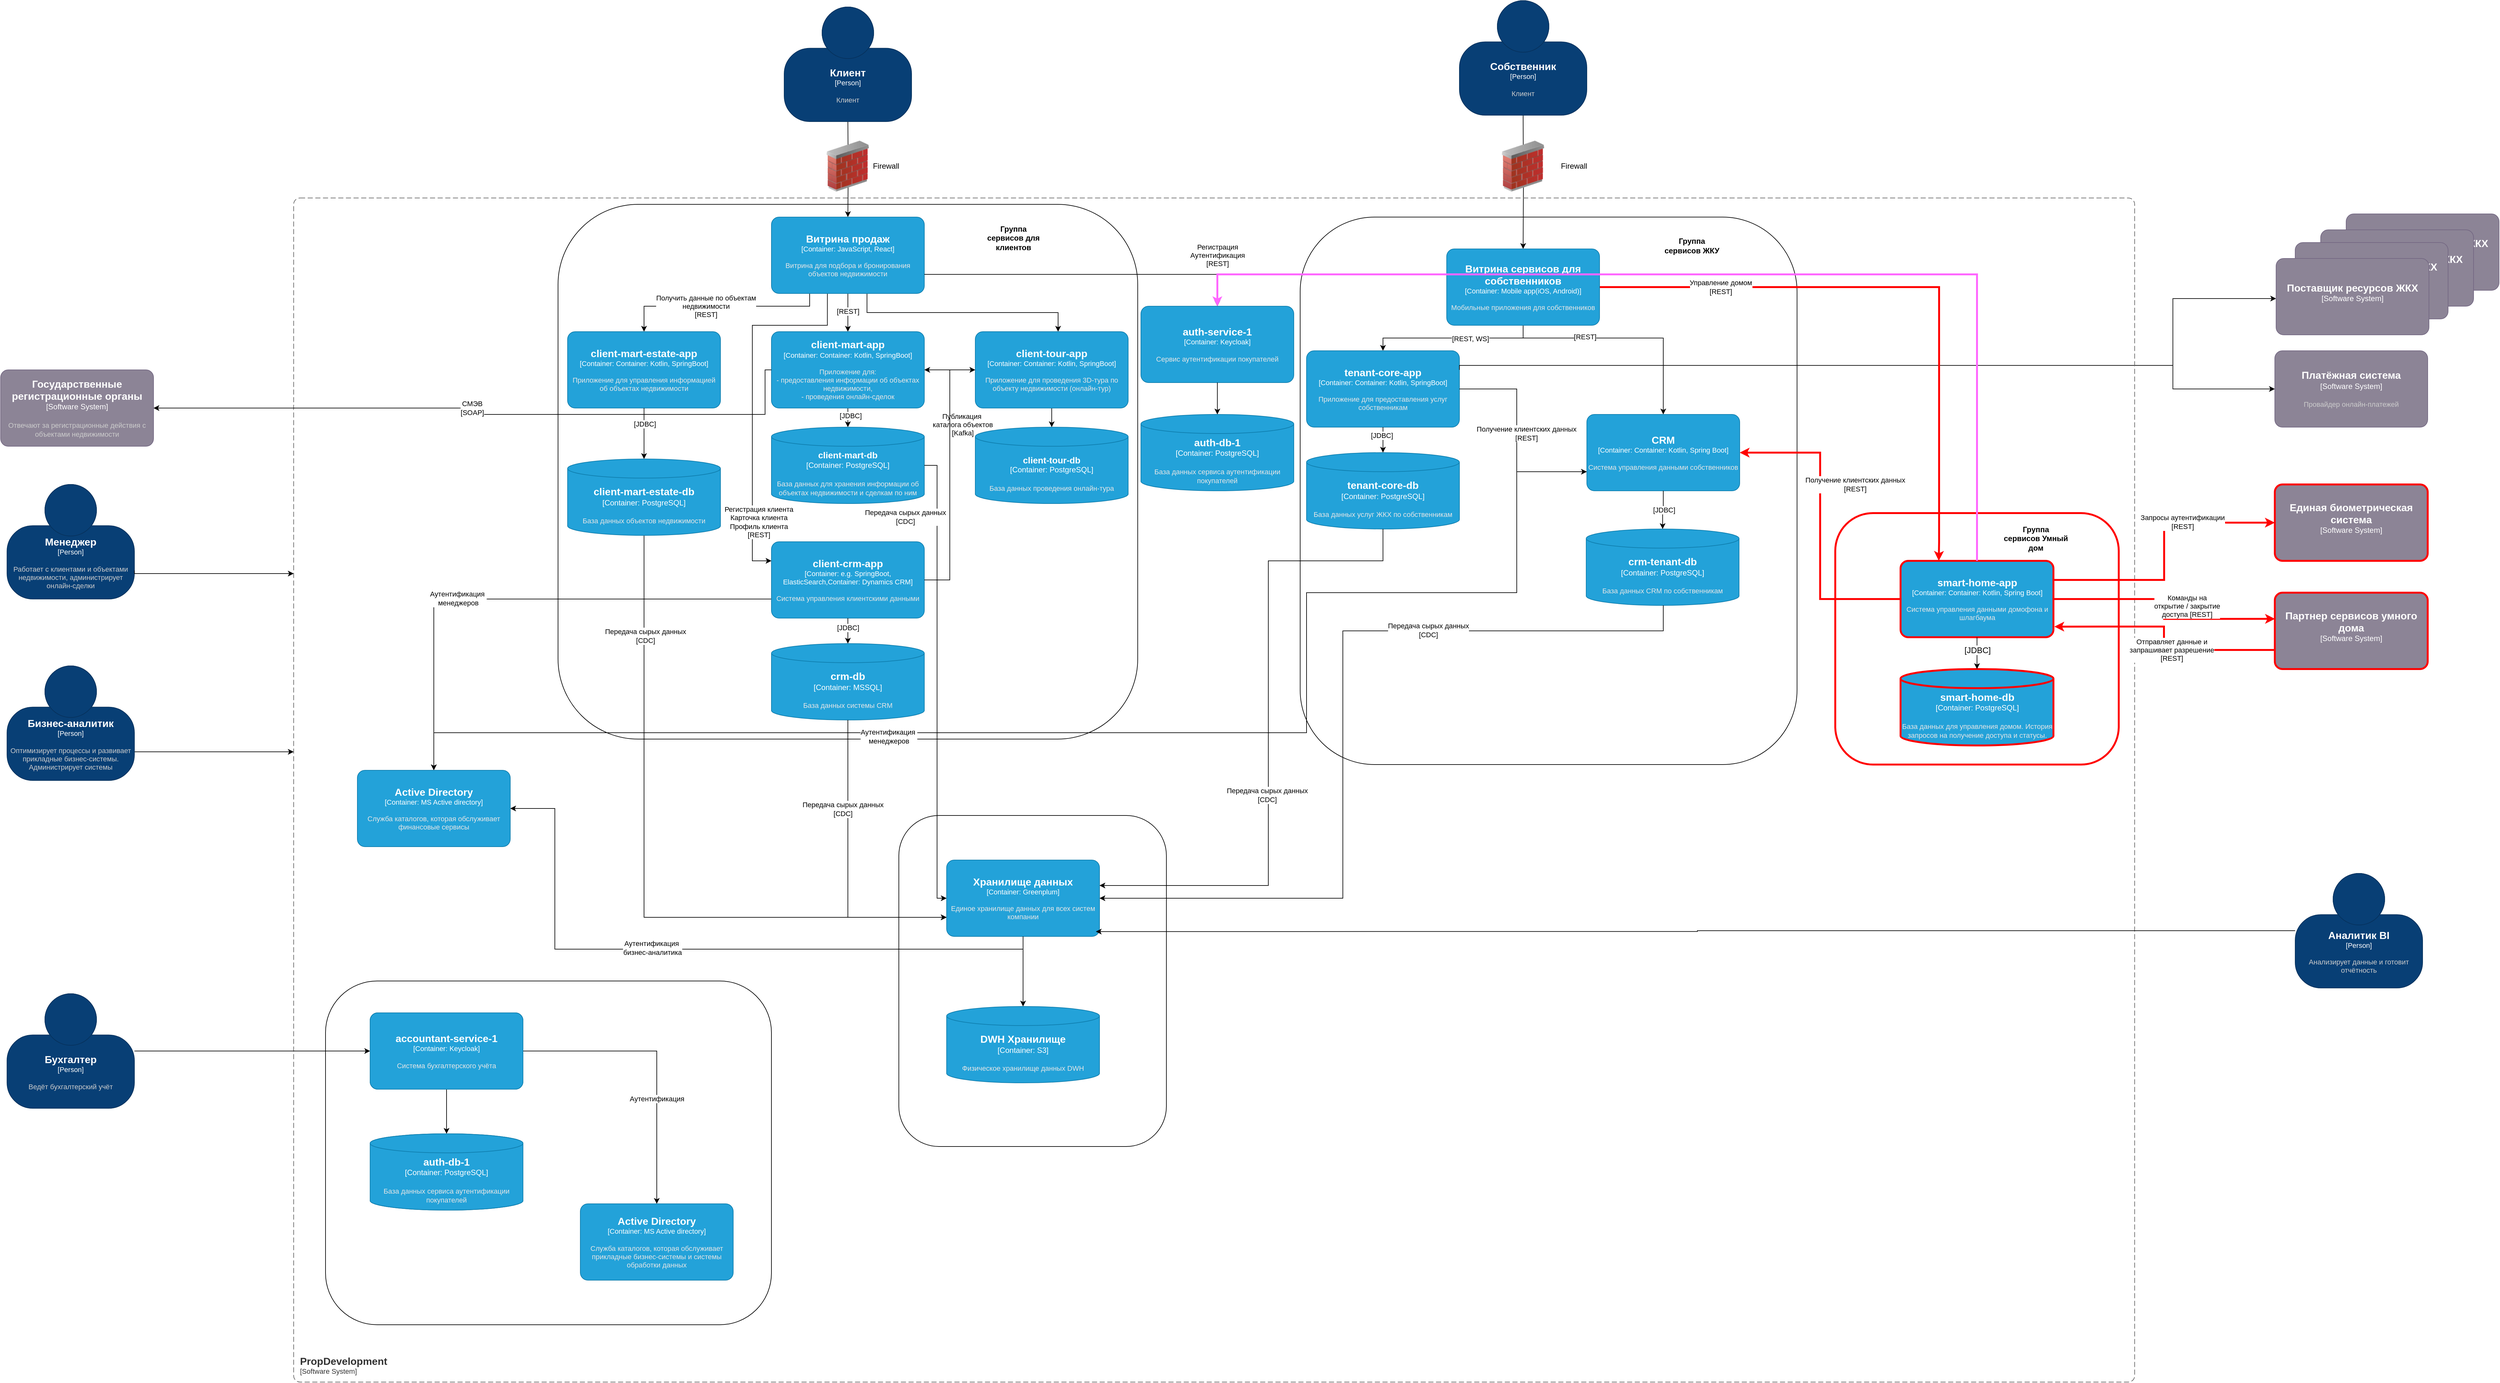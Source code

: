 <mxfile version="26.2.12">
  <diagram name="Страница — 1" id="gXbr_BcbnHufj1MR4cQw">
    <mxGraphModel dx="2040" dy="1402" grid="1" gridSize="10" guides="1" tooltips="1" connect="1" arrows="1" fold="1" page="1" pageScale="1" pageWidth="827" pageHeight="1169" math="0" shadow="0">
      <root>
        <mxCell id="0" />
        <mxCell id="1" parent="0" />
        <mxCell id="UO0XOMJXbOO86CX978l4-1" value="" style="rounded=1;whiteSpace=wrap;html=1;strokeColor=#FF0000;strokeWidth=3;" parent="1" vertex="1">
          <mxGeometry x="3540" y="855" width="445" height="395" as="geometry" />
        </mxCell>
        <mxCell id="ny4IvJD9pwePaVOua0ZV-1" value="" style="rounded=1;whiteSpace=wrap;html=1;" parent="1" vertex="1">
          <mxGeometry x="1170" y="1590" width="700" height="540" as="geometry" />
        </mxCell>
        <object placeholders="1" c4Name="Поставщик ресурсов ЖКХ" c4Type="Software System" c4Description="" label="&lt;font style=&quot;font-size: 16px&quot;&gt;&lt;b&gt;%c4Name%&lt;/b&gt;&lt;/font&gt;&lt;div&gt;[%c4Type%]&lt;/div&gt;&lt;br&gt;&lt;div&gt;&lt;font style=&quot;font-size: 11px&quot;&gt;&lt;font color=&quot;#cccccc&quot;&gt;%c4Description%&lt;/font&gt;&lt;/div&gt;" id="ny4IvJD9pwePaVOua0ZV-2">
          <mxCell style="rounded=1;whiteSpace=wrap;html=1;labelBackgroundColor=none;fillColor=#8C8496;fontColor=#ffffff;align=center;arcSize=10;strokeColor=#736782;metaEdit=1;resizable=0;points=[[0.25,0,0],[0.5,0,0],[0.75,0,0],[1,0.25,0],[1,0.5,0],[1,0.75,0],[0.75,1,0],[0.5,1,0],[0.25,1,0],[0,0.75,0],[0,0.5,0],[0,0.25,0]];" parent="1" vertex="1">
            <mxGeometry x="4342" y="385" width="240" height="120" as="geometry" />
          </mxCell>
        </object>
        <object placeholders="1" c4Name="Поставщик ресурсов ЖКХ" c4Type="Software System" c4Description="" label="&lt;font style=&quot;font-size: 16px&quot;&gt;&lt;b&gt;%c4Name%&lt;/b&gt;&lt;/font&gt;&lt;div&gt;[%c4Type%]&lt;/div&gt;&lt;br&gt;&lt;div&gt;&lt;font style=&quot;font-size: 11px&quot;&gt;&lt;font color=&quot;#cccccc&quot;&gt;%c4Description%&lt;/font&gt;&lt;/div&gt;" id="ny4IvJD9pwePaVOua0ZV-3">
          <mxCell style="rounded=1;whiteSpace=wrap;html=1;labelBackgroundColor=none;fillColor=#8C8496;fontColor=#ffffff;align=center;arcSize=10;strokeColor=#736782;metaEdit=1;resizable=0;points=[[0.25,0,0],[0.5,0,0],[0.75,0,0],[1,0.25,0],[1,0.5,0],[1,0.75,0],[0.75,1,0],[0.5,1,0],[0.25,1,0],[0,0.75,0],[0,0.5,0],[0,0.25,0]];" parent="1" vertex="1">
            <mxGeometry x="4302" y="410" width="240" height="120" as="geometry" />
          </mxCell>
        </object>
        <mxCell id="ny4IvJD9pwePaVOua0ZV-4" value="" style="rounded=1;whiteSpace=wrap;html=1;" parent="1" vertex="1">
          <mxGeometry x="2070" y="1330" width="420" height="520" as="geometry" />
        </mxCell>
        <mxCell id="ny4IvJD9pwePaVOua0ZV-5" value="" style="rounded=1;whiteSpace=wrap;html=1;" parent="1" vertex="1">
          <mxGeometry x="1535" y="370" width="910" height="840" as="geometry" />
        </mxCell>
        <mxCell id="ny4IvJD9pwePaVOua0ZV-6" value="" style="rounded=1;whiteSpace=wrap;html=1;" parent="1" vertex="1">
          <mxGeometry x="2700" y="390" width="780" height="860" as="geometry" />
        </mxCell>
        <mxCell id="ny4IvJD9pwePaVOua0ZV-7" style="edgeStyle=orthogonalEdgeStyle;rounded=0;orthogonalLoop=1;jettySize=auto;html=1;exitX=0.5;exitY=1;exitDx=0;exitDy=0;exitPerimeter=0;" parent="1" source="ny4IvJD9pwePaVOua0ZV-60" target="ny4IvJD9pwePaVOua0ZV-41" edge="1">
          <mxGeometry relative="1" as="geometry" />
        </mxCell>
        <mxCell id="ny4IvJD9pwePaVOua0ZV-8" value="[REST]" style="edgeLabel;html=1;align=center;verticalAlign=middle;resizable=0;points=[];" parent="ny4IvJD9pwePaVOua0ZV-7" connectable="0" vertex="1">
          <mxGeometry x="-0.087" relative="1" as="geometry">
            <mxPoint as="offset" />
          </mxGeometry>
        </mxCell>
        <object placeholders="1" c4Name="crm-db" c4Type="Container" c4Technology="MSSQL" c4Description="База данных системы CRM" label="&lt;font style=&quot;font-size: 16px&quot;&gt;&lt;b&gt;%c4Name%&lt;/b&gt;&lt;/font&gt;&lt;div&gt;[%c4Type%:&amp;nbsp;%c4Technology%]&lt;/div&gt;&lt;br&gt;&lt;div&gt;&lt;font style=&quot;font-size: 11px&quot;&gt;&lt;font color=&quot;#E6E6E6&quot;&gt;%c4Description%&lt;/font&gt;&lt;/div&gt;" id="ny4IvJD9pwePaVOua0ZV-9">
          <mxCell style="shape=cylinder3;size=15;whiteSpace=wrap;html=1;boundedLbl=1;rounded=0;labelBackgroundColor=none;fillColor=#23A2D9;fontSize=12;fontColor=#ffffff;align=center;strokeColor=#0E7DAD;metaEdit=1;points=[[0.5,0,0],[1,0.25,0],[1,0.5,0],[1,0.75,0],[0.5,1,0],[0,0.75,0],[0,0.5,0],[0,0.25,0]];resizable=0;" parent="1" vertex="1">
            <mxGeometry x="1870" y="1060" width="240" height="120" as="geometry" />
          </mxCell>
        </object>
        <mxCell id="ny4IvJD9pwePaVOua0ZV-10" style="edgeStyle=orthogonalEdgeStyle;rounded=0;orthogonalLoop=1;jettySize=auto;html=1;exitX=0;exitY=0.75;exitDx=0;exitDy=0;exitPerimeter=0;entryX=0.5;entryY=0;entryDx=0;entryDy=0;entryPerimeter=0;" parent="1" source="ny4IvJD9pwePaVOua0ZV-12" target="ny4IvJD9pwePaVOua0ZV-62" edge="1">
          <mxGeometry relative="1" as="geometry">
            <Array as="points">
              <mxPoint x="1340" y="990" />
            </Array>
          </mxGeometry>
        </mxCell>
        <mxCell id="ny4IvJD9pwePaVOua0ZV-11" value="Аутентификация&amp;nbsp;&lt;div&gt;менеджеров&lt;/div&gt;" style="edgeLabel;html=1;align=center;verticalAlign=middle;resizable=0;points=[];" parent="ny4IvJD9pwePaVOua0ZV-10" connectable="0" vertex="1">
          <mxGeometry x="0.233" y="-1" relative="1" as="geometry">
            <mxPoint as="offset" />
          </mxGeometry>
        </mxCell>
        <object placeholders="1" c4Name="client-crm-app" c4Type="Container" c4Technology="e.g. SpringBoot, ElasticSearch,Container: Dynamics CRM" c4Description="Система управления клиентскими данными" label="&lt;font style=&quot;font-size: 16px&quot;&gt;&lt;b&gt;%c4Name%&lt;/b&gt;&lt;/font&gt;&lt;div&gt;[%c4Type%: %c4Technology%]&lt;/div&gt;&lt;br&gt;&lt;div&gt;&lt;font style=&quot;font-size: 11px&quot;&gt;&lt;font color=&quot;#E6E6E6&quot;&gt;%c4Description%&lt;/font&gt;&lt;/div&gt;" id="ny4IvJD9pwePaVOua0ZV-12">
          <mxCell style="rounded=1;whiteSpace=wrap;html=1;fontSize=11;labelBackgroundColor=none;fillColor=#23A2D9;fontColor=#ffffff;align=center;arcSize=10;strokeColor=#0E7DAD;metaEdit=1;resizable=0;points=[[0.25,0,0],[0.5,0,0],[0.75,0,0],[1,0.25,0],[1,0.5,0],[1,0.75,0],[0.75,1,0],[0.5,1,0],[0.25,1,0],[0,0.75,0],[0,0.5,0],[0,0.25,0]];" parent="1" vertex="1">
            <mxGeometry x="1870" y="900" width="240" height="120" as="geometry" />
          </mxCell>
        </object>
        <mxCell id="ny4IvJD9pwePaVOua0ZV-13" style="edgeStyle=orthogonalEdgeStyle;rounded=0;orthogonalLoop=1;jettySize=auto;html=1;exitX=0;exitY=0.75;exitDx=0;exitDy=0;exitPerimeter=0;" parent="1" source="ny4IvJD9pwePaVOua0ZV-15" target="ny4IvJD9pwePaVOua0ZV-62" edge="1">
          <mxGeometry relative="1" as="geometry">
            <Array as="points">
              <mxPoint x="3040" y="790" />
              <mxPoint x="3040" y="980" />
              <mxPoint x="2710" y="980" />
              <mxPoint x="2710" y="1200" />
              <mxPoint x="1340" y="1200" />
            </Array>
          </mxGeometry>
        </mxCell>
        <mxCell id="ny4IvJD9pwePaVOua0ZV-14" value="Аутентификация&amp;nbsp;&lt;div&gt;менеджеров&lt;/div&gt;" style="edgeLabel;html=1;align=center;verticalAlign=middle;resizable=0;points=[];" parent="ny4IvJD9pwePaVOua0ZV-13" connectable="0" vertex="1">
          <mxGeometry x="0.322" y="6" relative="1" as="geometry">
            <mxPoint as="offset" />
          </mxGeometry>
        </mxCell>
        <object placeholders="1" c4Name="CRM" c4Type="Container" c4Technology="Container: Kotlin, Spring Boot" c4Description="Система управления данными собственников" label="&lt;font style=&quot;font-size: 16px&quot;&gt;&lt;b&gt;%c4Name%&lt;/b&gt;&lt;/font&gt;&lt;div&gt;[%c4Type%: %c4Technology%]&lt;/div&gt;&lt;br&gt;&lt;div&gt;&lt;font style=&quot;font-size: 11px&quot;&gt;&lt;font color=&quot;#E6E6E6&quot;&gt;%c4Description%&lt;/font&gt;&lt;/div&gt;" id="ny4IvJD9pwePaVOua0ZV-15">
          <mxCell style="rounded=1;whiteSpace=wrap;html=1;fontSize=11;labelBackgroundColor=none;fillColor=#23A2D9;fontColor=#ffffff;align=center;arcSize=10;strokeColor=#0E7DAD;metaEdit=1;resizable=0;points=[[0.25,0,0],[0.5,0,0],[0.75,0,0],[1,0.25,0],[1,0.5,0],[1,0.75,0],[0.75,1,0],[0.5,1,0],[0.25,1,0],[0,0.75,0],[0,0.5,0],[0,0.25,0]];" parent="1" vertex="1">
            <mxGeometry x="3150" y="700" width="240" height="120" as="geometry" />
          </mxCell>
        </object>
        <object placeholders="1" c4Name="crm-tenant-db" c4Type="Container" c4Technology="PostgreSQL" c4Description="База данных CRM по собственникам" label="&lt;font style=&quot;font-size: 16px&quot;&gt;&lt;b&gt;%c4Name%&lt;/b&gt;&lt;/font&gt;&lt;div&gt;[%c4Type%:&amp;nbsp;%c4Technology%]&lt;/div&gt;&lt;br&gt;&lt;div&gt;&lt;font style=&quot;font-size: 11px&quot;&gt;&lt;font color=&quot;#E6E6E6&quot;&gt;%c4Description%&lt;/font&gt;&lt;/div&gt;" id="ny4IvJD9pwePaVOua0ZV-16">
          <mxCell style="shape=cylinder3;size=15;whiteSpace=wrap;html=1;boundedLbl=1;rounded=0;labelBackgroundColor=none;fillColor=#23A2D9;fontSize=12;fontColor=#ffffff;align=center;strokeColor=#0E7DAD;metaEdit=1;points=[[0.5,0,0],[1,0.25,0],[1,0.5,0],[1,0.75,0],[0.5,1,0],[0,0.75,0],[0,0.5,0],[0,0.25,0]];resizable=0;" parent="1" vertex="1">
            <mxGeometry x="3149" y="880" width="240" height="120" as="geometry" />
          </mxCell>
        </object>
        <mxCell id="ny4IvJD9pwePaVOua0ZV-17" style="edgeStyle=orthogonalEdgeStyle;rounded=0;orthogonalLoop=1;jettySize=auto;html=1;entryX=0.5;entryY=0;entryDx=0;entryDy=0;entryPerimeter=0;" parent="1" source="ny4IvJD9pwePaVOua0ZV-12" target="ny4IvJD9pwePaVOua0ZV-9" edge="1">
          <mxGeometry relative="1" as="geometry" />
        </mxCell>
        <mxCell id="ny4IvJD9pwePaVOua0ZV-18" value="[JDBC]" style="edgeLabel;html=1;align=center;verticalAlign=middle;resizable=0;points=[];" parent="ny4IvJD9pwePaVOua0ZV-17" connectable="0" vertex="1">
          <mxGeometry x="-0.271" relative="1" as="geometry">
            <mxPoint as="offset" />
          </mxGeometry>
        </mxCell>
        <mxCell id="ny4IvJD9pwePaVOua0ZV-19" style="edgeStyle=orthogonalEdgeStyle;rounded=0;orthogonalLoop=1;jettySize=auto;html=1;entryX=0.5;entryY=0;entryDx=0;entryDy=0;entryPerimeter=0;" parent="1" source="ny4IvJD9pwePaVOua0ZV-15" target="ny4IvJD9pwePaVOua0ZV-16" edge="1">
          <mxGeometry relative="1" as="geometry" />
        </mxCell>
        <mxCell id="ny4IvJD9pwePaVOua0ZV-20" value="&lt;div&gt;[JDBC]&lt;/div&gt;" style="edgeLabel;html=1;align=center;verticalAlign=middle;resizable=0;points=[];" parent="ny4IvJD9pwePaVOua0ZV-19" connectable="0" vertex="1">
          <mxGeometry x="-0.033" y="1" relative="1" as="geometry">
            <mxPoint as="offset" />
          </mxGeometry>
        </mxCell>
        <mxCell id="ny4IvJD9pwePaVOua0ZV-21" style="edgeStyle=orthogonalEdgeStyle;rounded=0;orthogonalLoop=1;jettySize=auto;html=1;entryX=0;entryY=0.25;entryDx=0;entryDy=0;entryPerimeter=0;exitX=0.366;exitY=0.981;exitDx=0;exitDy=0;exitPerimeter=0;" parent="1" source="ny4IvJD9pwePaVOua0ZV-60" target="ny4IvJD9pwePaVOua0ZV-12" edge="1">
          <mxGeometry relative="1" as="geometry">
            <Array as="points">
              <mxPoint x="1958" y="560" />
              <mxPoint x="1840" y="560" />
              <mxPoint x="1840" y="930" />
            </Array>
            <mxPoint x="1840" y="670" as="sourcePoint" />
            <mxPoint x="1840" y="970" as="targetPoint" />
          </mxGeometry>
        </mxCell>
        <mxCell id="ny4IvJD9pwePaVOua0ZV-22" value="&lt;div&gt;Регистрация клиента&lt;/div&gt;Карточка клиента&lt;div&gt;Профиль клиента&lt;/div&gt;&lt;div&gt;[REST]&lt;/div&gt;" style="edgeLabel;html=1;align=center;verticalAlign=middle;resizable=0;points=[];" parent="ny4IvJD9pwePaVOua0ZV-21" connectable="0" vertex="1">
          <mxGeometry x="0.583" y="1" relative="1" as="geometry">
            <mxPoint x="9" y="28" as="offset" />
          </mxGeometry>
        </mxCell>
        <mxCell id="ny4IvJD9pwePaVOua0ZV-23" style="edgeStyle=orthogonalEdgeStyle;rounded=0;orthogonalLoop=1;jettySize=auto;html=1;exitX=0.5;exitY=1;exitDx=0;exitDy=0;exitPerimeter=0;" parent="1" source="ny4IvJD9pwePaVOua0ZV-75" target="ny4IvJD9pwePaVOua0ZV-26" edge="1">
          <mxGeometry relative="1" as="geometry">
            <mxPoint x="2679.92" y="510.0" as="sourcePoint" />
          </mxGeometry>
        </mxCell>
        <mxCell id="ny4IvJD9pwePaVOua0ZV-24" value="[REST, WS]" style="edgeLabel;html=1;align=center;verticalAlign=middle;resizable=0;points=[];" parent="ny4IvJD9pwePaVOua0ZV-23" connectable="0" vertex="1">
          <mxGeometry x="-0.209" y="1" relative="1" as="geometry">
            <mxPoint as="offset" />
          </mxGeometry>
        </mxCell>
        <mxCell id="ny4IvJD9pwePaVOua0ZV-25" style="edgeStyle=orthogonalEdgeStyle;rounded=0;orthogonalLoop=1;jettySize=auto;html=1;" parent="1" target="ny4IvJD9pwePaVOua0ZV-97" edge="1">
          <mxGeometry relative="1" as="geometry">
            <Array as="points">
              <mxPoint x="4070" y="623" />
              <mxPoint x="4070" y="518" />
            </Array>
            <mxPoint x="3111" y="623" as="sourcePoint" />
          </mxGeometry>
        </mxCell>
        <object placeholders="1" c4Name="tenant-core-app" c4Type="Container" c4Technology="Container: Kotlin, SpringBoot" c4Description="Приложение для предоставления услуг собственникам" label="&lt;font style=&quot;font-size: 16px&quot;&gt;&lt;b&gt;%c4Name%&lt;/b&gt;&lt;/font&gt;&lt;div&gt;[%c4Type%: %c4Technology%]&lt;/div&gt;&lt;br&gt;&lt;div&gt;&lt;font style=&quot;font-size: 11px&quot;&gt;&lt;font color=&quot;#E6E6E6&quot;&gt;%c4Description%&lt;/font&gt;&lt;/div&gt;" id="ny4IvJD9pwePaVOua0ZV-26">
          <mxCell style="rounded=1;whiteSpace=wrap;html=1;fontSize=11;labelBackgroundColor=none;fillColor=#23A2D9;fontColor=#ffffff;align=center;arcSize=10;strokeColor=#0E7DAD;metaEdit=1;resizable=0;points=[[0.25,0,0],[0.5,0,0],[0.75,0,0],[1,0.25,0],[1,0.5,0],[1,0.75,0],[0.75,1,0],[0.5,1,0],[0.25,1,0],[0,0.75,0],[0,0.5,0],[0,0.25,0]];" parent="1" vertex="1">
            <mxGeometry x="2710" y="600" width="240" height="120" as="geometry" />
          </mxCell>
        </object>
        <object placeholders="1" c4Name="Поставщик ресурсов ЖКХ" c4Type="Software System" c4Description="." label="&lt;font style=&quot;font-size: 16px&quot;&gt;&lt;b&gt;%c4Name%&lt;/b&gt;&lt;/font&gt;&lt;div&gt;[%c4Type%]&lt;/div&gt;&lt;br&gt;&lt;div&gt;&lt;font style=&quot;font-size: 11px&quot;&gt;&lt;font color=&quot;#cccccc&quot;&gt;%c4Description%&lt;/font&gt;&lt;/div&gt;" id="ny4IvJD9pwePaVOua0ZV-27">
          <mxCell style="rounded=1;whiteSpace=wrap;html=1;labelBackgroundColor=none;fillColor=#8C8496;fontColor=#ffffff;align=center;arcSize=10;strokeColor=#736782;metaEdit=1;resizable=0;points=[[0.25,0,0],[0.5,0,0],[0.75,0,0],[1,0.25,0],[1,0.5,0],[1,0.75,0],[0.75,1,0],[0.5,1,0],[0.25,1,0],[0,0.75,0],[0,0.5,0],[0,0.25,0]];" parent="1" vertex="1">
            <mxGeometry x="4262" y="430" width="240" height="120" as="geometry" />
          </mxCell>
        </object>
        <object placeholders="1" c4Name="Платёжная система" c4Type="Software System" c4Description="Провайдер онлайн-платежей" label="&lt;font style=&quot;font-size: 16px&quot;&gt;&lt;b&gt;%c4Name%&lt;/b&gt;&lt;/font&gt;&lt;div&gt;[%c4Type%]&lt;/div&gt;&lt;br&gt;&lt;div&gt;&lt;font style=&quot;font-size: 11px&quot;&gt;&lt;font color=&quot;#cccccc&quot;&gt;%c4Description%&lt;/font&gt;&lt;/div&gt;" id="ny4IvJD9pwePaVOua0ZV-28">
          <mxCell style="rounded=1;whiteSpace=wrap;html=1;labelBackgroundColor=none;fillColor=#8C8496;fontColor=#ffffff;align=center;arcSize=10;strokeColor=#736782;metaEdit=1;resizable=0;points=[[0.25,0,0],[0.5,0,0],[0.75,0,0],[1,0.25,0],[1,0.5,0],[1,0.75,0],[0.75,1,0],[0.5,1,0],[0.25,1,0],[0,0.75,0],[0,0.5,0],[0,0.25,0]];" parent="1" vertex="1">
            <mxGeometry x="4230" y="600" width="240" height="120" as="geometry" />
          </mxCell>
        </object>
        <mxCell id="ny4IvJD9pwePaVOua0ZV-29" style="edgeStyle=orthogonalEdgeStyle;rounded=0;orthogonalLoop=1;jettySize=auto;html=1;entryX=0;entryY=0.5;entryDx=0;entryDy=0;entryPerimeter=0;exitX=1;exitY=0.25;exitDx=0;exitDy=0;exitPerimeter=0;" parent="1" source="ny4IvJD9pwePaVOua0ZV-26" target="ny4IvJD9pwePaVOua0ZV-28" edge="1">
          <mxGeometry relative="1" as="geometry">
            <Array as="points">
              <mxPoint x="2950" y="623" />
              <mxPoint x="4070" y="623" />
              <mxPoint x="4070" y="660" />
            </Array>
            <mxPoint x="2960" y="623" as="sourcePoint" />
            <mxPoint x="3421" y="648.0" as="targetPoint" />
          </mxGeometry>
        </mxCell>
        <mxCell id="ny4IvJD9pwePaVOua0ZV-30" style="edgeStyle=orthogonalEdgeStyle;rounded=0;orthogonalLoop=1;jettySize=auto;html=1;exitX=1;exitY=0.5;exitDx=0;exitDy=0;exitPerimeter=0;" parent="1" source="ny4IvJD9pwePaVOua0ZV-26" edge="1">
          <mxGeometry relative="1" as="geometry">
            <Array as="points">
              <mxPoint x="3040" y="660" />
              <mxPoint x="3040" y="790" />
            </Array>
            <mxPoint x="3150" y="790" as="targetPoint" />
          </mxGeometry>
        </mxCell>
        <mxCell id="ny4IvJD9pwePaVOua0ZV-31" value="Получение клиентских данных&lt;div&gt;[REST]&lt;/div&gt;" style="edgeLabel;html=1;align=center;verticalAlign=middle;resizable=0;points=[];" parent="ny4IvJD9pwePaVOua0ZV-30" connectable="0" vertex="1">
          <mxGeometry x="-0.322" y="2" relative="1" as="geometry">
            <mxPoint x="13" y="48" as="offset" />
          </mxGeometry>
        </mxCell>
        <object placeholders="1" c4Name="tenant-core-db" c4Type="Container" c4Technology="PostgreSQL" c4Description="База данных услуг ЖКХ по собственникам" label="&lt;font style=&quot;font-size: 16px&quot;&gt;&lt;b&gt;%c4Name%&lt;/b&gt;&lt;/font&gt;&lt;div&gt;[%c4Type%:&amp;nbsp;%c4Technology%]&lt;/div&gt;&lt;br&gt;&lt;div&gt;&lt;font style=&quot;font-size: 11px&quot;&gt;&lt;font color=&quot;#E6E6E6&quot;&gt;%c4Description%&lt;/font&gt;&lt;/div&gt;" id="ny4IvJD9pwePaVOua0ZV-32">
          <mxCell style="shape=cylinder3;size=15;whiteSpace=wrap;html=1;boundedLbl=1;rounded=0;labelBackgroundColor=none;fillColor=#23A2D9;fontSize=12;fontColor=#ffffff;align=center;strokeColor=#0E7DAD;metaEdit=1;points=[[0.5,0,0],[1,0.25,0],[1,0.5,0],[1,0.75,0],[0.5,1,0],[0,0.75,0],[0,0.5,0],[0,0.25,0]];resizable=0;" parent="1" vertex="1">
            <mxGeometry x="2710" y="760" width="240" height="120" as="geometry" />
          </mxCell>
        </object>
        <mxCell id="ny4IvJD9pwePaVOua0ZV-33" style="edgeStyle=orthogonalEdgeStyle;rounded=0;orthogonalLoop=1;jettySize=auto;html=1;entryX=0.5;entryY=0;entryDx=0;entryDy=0;entryPerimeter=0;" parent="1" source="ny4IvJD9pwePaVOua0ZV-26" target="ny4IvJD9pwePaVOua0ZV-32" edge="1">
          <mxGeometry relative="1" as="geometry" />
        </mxCell>
        <mxCell id="ny4IvJD9pwePaVOua0ZV-34" value="[JDBC]" style="edgeLabel;html=1;align=center;verticalAlign=middle;resizable=0;points=[];" parent="ny4IvJD9pwePaVOua0ZV-33" connectable="0" vertex="1">
          <mxGeometry x="-0.356" y="-2" relative="1" as="geometry">
            <mxPoint as="offset" />
          </mxGeometry>
        </mxCell>
        <object placeholders="1" c4Name="Хранилище данных" c4Type="Container" c4Technology="Greenplum" c4Description="Единое хранилище данных для всех систем компании" label="&lt;font style=&quot;font-size: 16px&quot;&gt;&lt;b&gt;%c4Name%&lt;/b&gt;&lt;/font&gt;&lt;div&gt;[%c4Type%: %c4Technology%]&lt;/div&gt;&lt;br&gt;&lt;div&gt;&lt;font style=&quot;font-size: 11px&quot;&gt;&lt;font color=&quot;#E6E6E6&quot;&gt;%c4Description%&lt;/font&gt;&lt;/div&gt;" id="ny4IvJD9pwePaVOua0ZV-35">
          <mxCell style="rounded=1;whiteSpace=wrap;html=1;fontSize=11;labelBackgroundColor=none;fillColor=#23A2D9;fontColor=#ffffff;align=center;arcSize=10;strokeColor=#0E7DAD;metaEdit=1;resizable=0;points=[[0.25,0,0],[0.5,0,0],[0.75,0,0],[1,0.25,0],[1,0.5,0],[1,0.75,0],[0.75,1,0],[0.5,1,0],[0.25,1,0],[0,0.75,0],[0,0.5,0],[0,0.25,0]];" parent="1" vertex="1">
            <mxGeometry x="2145" y="1400" width="240" height="120" as="geometry" />
          </mxCell>
        </object>
        <object placeholders="1" c4Name="DWH Хранилище" c4Type="Container" c4Technology="S3" c4Description="Физическое хранилище данных DWH" label="&lt;font style=&quot;font-size: 16px&quot;&gt;&lt;b&gt;%c4Name%&lt;/b&gt;&lt;/font&gt;&lt;div&gt;[%c4Type%:&amp;nbsp;%c4Technology%]&lt;/div&gt;&lt;br&gt;&lt;div&gt;&lt;font style=&quot;font-size: 11px&quot;&gt;&lt;font color=&quot;#E6E6E6&quot;&gt;%c4Description%&lt;/font&gt;&lt;/div&gt;" id="ny4IvJD9pwePaVOua0ZV-36">
          <mxCell style="shape=cylinder3;size=15;whiteSpace=wrap;html=1;boundedLbl=1;rounded=0;labelBackgroundColor=none;fillColor=#23A2D9;fontSize=12;fontColor=#ffffff;align=center;strokeColor=#0E7DAD;metaEdit=1;points=[[0.5,0,0],[1,0.25,0],[1,0.5,0],[1,0.75,0],[0.5,1,0],[0,0.75,0],[0,0.5,0],[0,0.25,0]];resizable=0;" parent="1" vertex="1">
            <mxGeometry x="2145" y="1630" width="240" height="120" as="geometry" />
          </mxCell>
        </object>
        <mxCell id="ny4IvJD9pwePaVOua0ZV-37" style="edgeStyle=orthogonalEdgeStyle;rounded=0;orthogonalLoop=1;jettySize=auto;html=1;exitX=0.25;exitY=1;exitDx=0;exitDy=0;exitPerimeter=0;entryX=0.5;entryY=0;entryDx=0;entryDy=0;entryPerimeter=0;" parent="1" source="ny4IvJD9pwePaVOua0ZV-60" target="ny4IvJD9pwePaVOua0ZV-43" edge="1">
          <mxGeometry relative="1" as="geometry">
            <Array as="points">
              <mxPoint x="1930" y="530" />
              <mxPoint x="1670" y="530" />
            </Array>
          </mxGeometry>
        </mxCell>
        <mxCell id="ny4IvJD9pwePaVOua0ZV-38" value="Получить данные по объектам&lt;div&gt;недвижимости&lt;/div&gt;&lt;div&gt;[REST]&lt;/div&gt;" style="edgeLabel;html=1;align=center;verticalAlign=middle;resizable=0;points=[];" parent="ny4IvJD9pwePaVOua0ZV-37" connectable="0" vertex="1">
          <mxGeometry x="-0.293" y="2" relative="1" as="geometry">
            <mxPoint x="-70" y="-2" as="offset" />
          </mxGeometry>
        </mxCell>
        <mxCell id="ny4IvJD9pwePaVOua0ZV-39" style="edgeStyle=orthogonalEdgeStyle;rounded=0;orthogonalLoop=1;jettySize=auto;html=1;" parent="1" source="ny4IvJD9pwePaVOua0ZV-41" target="ny4IvJD9pwePaVOua0ZV-42" edge="1">
          <mxGeometry relative="1" as="geometry" />
        </mxCell>
        <mxCell id="ny4IvJD9pwePaVOua0ZV-40" value="[JDBC]" style="edgeLabel;html=1;align=center;verticalAlign=middle;resizable=0;points=[];" parent="ny4IvJD9pwePaVOua0ZV-39" connectable="0" vertex="1">
          <mxGeometry x="0.263" y="4" relative="1" as="geometry">
            <mxPoint as="offset" />
          </mxGeometry>
        </mxCell>
        <object placeholders="1" c4Name="client-mart-app" c4Type="Container" c4Technology="Container: Kotlin, SpringBoot" c4Description="Приложение для:&#xa;- предоставления информации об объектах недвижимости,&#xa;- проведения онлайн-сделок" label="&lt;font style=&quot;font-size: 16px&quot;&gt;&lt;b&gt;%c4Name%&lt;/b&gt;&lt;/font&gt;&lt;div&gt;[%c4Type%: %c4Technology%]&lt;/div&gt;&lt;br&gt;&lt;div&gt;&lt;font style=&quot;font-size: 11px&quot;&gt;&lt;font color=&quot;#E6E6E6&quot;&gt;%c4Description%&lt;/font&gt;&lt;/div&gt;" id="ny4IvJD9pwePaVOua0ZV-41">
          <mxCell style="rounded=1;whiteSpace=wrap;html=1;fontSize=11;labelBackgroundColor=none;fillColor=#23A2D9;fontColor=#ffffff;align=center;arcSize=10;strokeColor=#0E7DAD;metaEdit=1;resizable=0;points=[[0.25,0,0],[0.5,0,0],[0.75,0,0],[1,0.25,0],[1,0.5,0],[1,0.75,0],[0.75,1,0],[0.5,1,0],[0.25,1,0],[0,0.75,0],[0,0.5,0],[0,0.25,0]];" parent="1" vertex="1">
            <mxGeometry x="1870" y="570" width="240" height="120" as="geometry" />
          </mxCell>
        </object>
        <object placeholders="1" c4Name="client-mart-db" c4Type="Container" c4Technology="PostgreSQL" c4Description="База данных для хранения информации об объектах недвижимости и сделкам по ним" label="&lt;font style=&quot;font-size: 14px&quot;&gt;&lt;b&gt;%c4Name%&lt;/b&gt;&lt;/font&gt;&lt;div&gt;[%c4Type%:&amp;nbsp;%c4Technology%]&lt;/div&gt;&lt;br&gt;&lt;div&gt;&lt;font style=&quot;font-size: 11px&quot;&gt;&lt;font color=&quot;#E6E6E6&quot;&gt;%c4Description%&lt;/font&gt;&lt;/div&gt;" id="ny4IvJD9pwePaVOua0ZV-42">
          <mxCell style="shape=cylinder3;size=15;whiteSpace=wrap;html=1;boundedLbl=1;rounded=0;labelBackgroundColor=none;fillColor=#23A2D9;fontSize=12;fontColor=#ffffff;align=center;strokeColor=#0E7DAD;metaEdit=1;points=[[0.5,0,0],[1,0.25,0],[1,0.5,0],[1,0.75,0],[0.5,1,0],[0,0.75,0],[0,0.5,0],[0,0.25,0]];resizable=0;" parent="1" vertex="1">
            <mxGeometry x="1870" y="720" width="240" height="120" as="geometry" />
          </mxCell>
        </object>
        <object placeholders="1" c4Name="client-mart-estate-app" c4Type="Container" c4Technology="Container: Kotlin, SpringBoot" c4Description="Приложение для управления информацией об объектах недвижимости" label="&lt;font style=&quot;font-size: 16px&quot;&gt;&lt;b&gt;%c4Name%&lt;/b&gt;&lt;/font&gt;&lt;div&gt;[%c4Type%: %c4Technology%]&lt;/div&gt;&lt;br&gt;&lt;div&gt;&lt;font style=&quot;font-size: 11px&quot;&gt;&lt;font color=&quot;#E6E6E6&quot;&gt;%c4Description%&lt;/font&gt;&lt;/div&gt;" id="ny4IvJD9pwePaVOua0ZV-43">
          <mxCell style="rounded=1;whiteSpace=wrap;html=1;fontSize=11;labelBackgroundColor=none;fillColor=#23A2D9;fontColor=#ffffff;align=center;arcSize=10;strokeColor=#0E7DAD;metaEdit=1;resizable=0;points=[[0.25,0,0],[0.5,0,0],[0.75,0,0],[1,0.25,0],[1,0.5,0],[1,0.75,0],[0.75,1,0],[0.5,1,0],[0.25,1,0],[0,0.75,0],[0,0.5,0],[0,0.25,0]];" parent="1" vertex="1">
            <mxGeometry x="1550" y="570" width="240" height="120" as="geometry" />
          </mxCell>
        </object>
        <mxCell id="ny4IvJD9pwePaVOua0ZV-44" style="edgeStyle=orthogonalEdgeStyle;rounded=0;orthogonalLoop=1;jettySize=auto;html=1;entryX=0;entryY=0.75;entryDx=0;entryDy=0;entryPerimeter=0;exitX=0.5;exitY=1;exitDx=0;exitDy=0;exitPerimeter=0;" parent="1" source="ny4IvJD9pwePaVOua0ZV-46" target="ny4IvJD9pwePaVOua0ZV-35" edge="1">
          <mxGeometry relative="1" as="geometry">
            <Array as="points">
              <mxPoint x="1670" y="1490" />
            </Array>
          </mxGeometry>
        </mxCell>
        <mxCell id="ny4IvJD9pwePaVOua0ZV-45" value="&lt;div&gt;Передача сырых данных&lt;/div&gt;[CDC]" style="edgeLabel;html=1;align=center;verticalAlign=middle;resizable=0;points=[];" parent="ny4IvJD9pwePaVOua0ZV-44" connectable="0" vertex="1">
          <mxGeometry x="-0.616" y="2" relative="1" as="geometry">
            <mxPoint y="-49" as="offset" />
          </mxGeometry>
        </mxCell>
        <object placeholders="1" c4Name="client-mart-estate-db" c4Type="Container" c4Technology="PostgreSQL" c4Description="База данных объектов недвижимости" label="&lt;font style=&quot;font-size: 16px&quot;&gt;&lt;b&gt;%c4Name%&lt;/b&gt;&lt;/font&gt;&lt;div&gt;[%c4Type%:&amp;nbsp;%c4Technology%]&lt;/div&gt;&lt;br&gt;&lt;div&gt;&lt;font style=&quot;font-size: 11px&quot;&gt;&lt;font color=&quot;#E6E6E6&quot;&gt;%c4Description%&lt;/font&gt;&lt;/div&gt;" id="ny4IvJD9pwePaVOua0ZV-46">
          <mxCell style="shape=cylinder3;size=15;whiteSpace=wrap;html=1;boundedLbl=1;rounded=0;labelBackgroundColor=none;fillColor=#23A2D9;fontSize=12;fontColor=#ffffff;align=center;strokeColor=#0E7DAD;metaEdit=1;points=[[0.5,0,0],[1,0.25,0],[1,0.5,0],[1,0.75,0],[0.5,1,0],[0,0.75,0],[0,0.5,0],[0,0.25,0]];resizable=0;" parent="1" vertex="1">
            <mxGeometry x="1550" y="770" width="240" height="120" as="geometry" />
          </mxCell>
        </object>
        <mxCell id="ny4IvJD9pwePaVOua0ZV-47" style="edgeStyle=orthogonalEdgeStyle;rounded=0;orthogonalLoop=1;jettySize=auto;html=1;entryX=0.5;entryY=0;entryDx=0;entryDy=0;entryPerimeter=0;" parent="1" source="ny4IvJD9pwePaVOua0ZV-43" target="ny4IvJD9pwePaVOua0ZV-46" edge="1">
          <mxGeometry relative="1" as="geometry" />
        </mxCell>
        <mxCell id="ny4IvJD9pwePaVOua0ZV-48" value="[JDBC]" style="edgeLabel;html=1;align=center;verticalAlign=middle;resizable=0;points=[];" parent="ny4IvJD9pwePaVOua0ZV-47" connectable="0" vertex="1">
          <mxGeometry x="-0.387" y="1" relative="1" as="geometry">
            <mxPoint as="offset" />
          </mxGeometry>
        </mxCell>
        <mxCell id="ny4IvJD9pwePaVOua0ZV-49" style="edgeStyle=orthogonalEdgeStyle;rounded=0;orthogonalLoop=1;jettySize=auto;html=1;entryX=0;entryY=0.75;entryDx=0;entryDy=0;entryPerimeter=0;exitX=0.5;exitY=1;exitDx=0;exitDy=0;exitPerimeter=0;" parent="1" source="ny4IvJD9pwePaVOua0ZV-9" target="ny4IvJD9pwePaVOua0ZV-35" edge="1">
          <mxGeometry relative="1" as="geometry">
            <Array as="points">
              <mxPoint x="1990" y="1490" />
            </Array>
          </mxGeometry>
        </mxCell>
        <mxCell id="ny4IvJD9pwePaVOua0ZV-50" value="&lt;div&gt;Передача сырых данных&lt;/div&gt;[CDC]" style="edgeLabel;html=1;align=center;verticalAlign=middle;resizable=0;points=[];" parent="ny4IvJD9pwePaVOua0ZV-49" connectable="0" vertex="1">
          <mxGeometry x="-0.402" y="-8" relative="1" as="geometry">
            <mxPoint y="1" as="offset" />
          </mxGeometry>
        </mxCell>
        <mxCell id="ny4IvJD9pwePaVOua0ZV-51" style="edgeStyle=orthogonalEdgeStyle;rounded=0;orthogonalLoop=1;jettySize=auto;html=1;entryX=0;entryY=0.5;entryDx=0;entryDy=0;entryPerimeter=0;exitX=1;exitY=0.5;exitDx=0;exitDy=0;exitPerimeter=0;" parent="1" source="ny4IvJD9pwePaVOua0ZV-42" target="ny4IvJD9pwePaVOua0ZV-35" edge="1">
          <mxGeometry relative="1" as="geometry">
            <mxPoint x="2090" y="850" as="sourcePoint" />
            <mxPoint x="2245" y="1490" as="targetPoint" />
            <Array as="points">
              <mxPoint x="2130" y="780" />
              <mxPoint x="2130" y="1460" />
            </Array>
          </mxGeometry>
        </mxCell>
        <mxCell id="ny4IvJD9pwePaVOua0ZV-52" value="&lt;div&gt;Передача сырых данных&lt;/div&gt;[CDC]" style="edgeLabel;html=1;align=center;verticalAlign=middle;resizable=0;points=[];" parent="ny4IvJD9pwePaVOua0ZV-51" connectable="0" vertex="1">
          <mxGeometry x="0.461" y="4" relative="1" as="geometry">
            <mxPoint x="-54" y="-422" as="offset" />
          </mxGeometry>
        </mxCell>
        <mxCell id="ny4IvJD9pwePaVOua0ZV-53" style="edgeStyle=orthogonalEdgeStyle;rounded=0;orthogonalLoop=1;jettySize=auto;html=1;exitX=0.5;exitY=1;exitDx=0;exitDy=0;exitPerimeter=0;" parent="1" source="ny4IvJD9pwePaVOua0ZV-32" edge="1">
          <mxGeometry relative="1" as="geometry">
            <Array as="points">
              <mxPoint x="2830" y="930" />
              <mxPoint x="2650" y="930" />
              <mxPoint x="2650" y="1440" />
            </Array>
            <mxPoint x="2385" y="1440" as="targetPoint" />
          </mxGeometry>
        </mxCell>
        <mxCell id="ny4IvJD9pwePaVOua0ZV-54" value="&lt;div&gt;Передача сырых данных&lt;/div&gt;[CDC]" style="edgeLabel;html=1;align=center;verticalAlign=middle;resizable=0;points=[];" parent="ny4IvJD9pwePaVOua0ZV-53" connectable="0" vertex="1">
          <mxGeometry x="0.192" y="-2" relative="1" as="geometry">
            <mxPoint y="-1" as="offset" />
          </mxGeometry>
        </mxCell>
        <mxCell id="ny4IvJD9pwePaVOua0ZV-55" style="edgeStyle=orthogonalEdgeStyle;rounded=0;orthogonalLoop=1;jettySize=auto;html=1;entryX=1;entryY=0.5;entryDx=0;entryDy=0;entryPerimeter=0;" parent="1" source="ny4IvJD9pwePaVOua0ZV-16" target="ny4IvJD9pwePaVOua0ZV-35" edge="1">
          <mxGeometry relative="1" as="geometry">
            <Array as="points">
              <mxPoint x="3270" y="1040" />
              <mxPoint x="2767" y="1040" />
              <mxPoint x="2767" y="1460" />
            </Array>
          </mxGeometry>
        </mxCell>
        <mxCell id="ny4IvJD9pwePaVOua0ZV-56" value="&lt;div&gt;Передача сырых данных&lt;/div&gt;[CDC]" style="edgeLabel;html=1;align=center;verticalAlign=middle;resizable=0;points=[];" parent="ny4IvJD9pwePaVOua0ZV-55" connectable="0" vertex="1">
          <mxGeometry x="-0.392" y="-2" relative="1" as="geometry">
            <mxPoint y="1" as="offset" />
          </mxGeometry>
        </mxCell>
        <mxCell id="ny4IvJD9pwePaVOua0ZV-57" style="edgeStyle=orthogonalEdgeStyle;rounded=0;orthogonalLoop=1;jettySize=auto;html=1;entryX=0.5;entryY=0;entryDx=0;entryDy=0;entryPerimeter=0;" parent="1" target="ny4IvJD9pwePaVOua0ZV-75" edge="1">
          <mxGeometry relative="1" as="geometry">
            <mxPoint x="2679.92" y="390" as="targetPoint" />
            <mxPoint x="3050" y="230" as="sourcePoint" />
          </mxGeometry>
        </mxCell>
        <mxCell id="ny4IvJD9pwePaVOua0ZV-58" style="edgeStyle=orthogonalEdgeStyle;rounded=0;orthogonalLoop=1;jettySize=auto;html=1;entryX=0.5;entryY=0;entryDx=0;entryDy=0;entryPerimeter=0;" parent="1" source="ny4IvJD9pwePaVOua0ZV-35" target="ny4IvJD9pwePaVOua0ZV-36" edge="1">
          <mxGeometry relative="1" as="geometry" />
        </mxCell>
        <mxCell id="ny4IvJD9pwePaVOua0ZV-59" style="edgeStyle=orthogonalEdgeStyle;rounded=0;orthogonalLoop=1;jettySize=auto;html=1;" parent="1" source="ny4IvJD9pwePaVOua0ZV-60" target="ny4IvJD9pwePaVOua0ZV-101" edge="1">
          <mxGeometry relative="1" as="geometry">
            <Array as="points">
              <mxPoint x="2020" y="540" />
              <mxPoint x="2320" y="540" />
            </Array>
          </mxGeometry>
        </mxCell>
        <object placeholders="1" c4Name="Витрина продаж" c4Type="Container" c4Technology="JavaScript, React" c4Description="Витрина для подбора и бронирования объектов недвижимости" label="&lt;font style=&quot;font-size: 16px&quot;&gt;&lt;b&gt;%c4Name%&lt;/b&gt;&lt;/font&gt;&lt;div&gt;[%c4Type%: %c4Technology%]&lt;/div&gt;&lt;br&gt;&lt;div&gt;&lt;font style=&quot;font-size: 11px&quot;&gt;&lt;font color=&quot;#E6E6E6&quot;&gt;%c4Description%&lt;/font&gt;&lt;/div&gt;" id="ny4IvJD9pwePaVOua0ZV-60">
          <mxCell style="rounded=1;whiteSpace=wrap;html=1;fontSize=11;labelBackgroundColor=none;fillColor=#23A2D9;fontColor=#ffffff;align=center;arcSize=10;strokeColor=#0E7DAD;metaEdit=1;resizable=0;points=[[0.25,0,0],[0.5,0,0],[0.75,0,0],[1,0.25,0],[1,0.5,0],[1,0.75,0],[0.75,1,0],[0.5,1,0],[0.25,1,0],[0,0.75,0],[0,0.5,0],[0,0.25,0]];" parent="1" vertex="1">
            <mxGeometry x="1870" y="390" width="240" height="120" as="geometry" />
          </mxCell>
        </object>
        <object placeholders="1" c4Name="PropDevelopment" c4Type="SystemScopeBoundary" c4Application="Software System" label="&lt;font style=&quot;font-size: 16px&quot;&gt;&lt;b&gt;&lt;div style=&quot;text-align: left&quot;&gt;%c4Name%&lt;/div&gt;&lt;/b&gt;&lt;/font&gt;&lt;div style=&quot;text-align: left&quot;&gt;[%c4Application%]&lt;/div&gt;" id="ny4IvJD9pwePaVOua0ZV-61">
          <mxCell style="rounded=1;fontSize=11;whiteSpace=wrap;html=1;dashed=1;arcSize=20;fillColor=none;strokeColor=#666666;fontColor=#333333;labelBackgroundColor=none;align=left;verticalAlign=bottom;labelBorderColor=none;spacingTop=0;spacing=10;dashPattern=8 4;metaEdit=1;rotatable=0;perimeter=rectanglePerimeter;noLabel=0;labelPadding=0;allowArrows=0;connectable=0;expand=0;recursiveResize=0;editable=1;pointerEvents=0;absoluteArcSize=1;points=[[0.25,0,0],[0.5,0,0],[0.75,0,0],[1,0.25,0],[1,0.5,0],[1,0.75,0],[0.75,1,0],[0.5,1,0],[0.25,1,0],[0,0.75,0],[0,0.5,0],[0,0.25,0]];" parent="1" vertex="1">
            <mxGeometry x="1120" y="360" width="2890" height="1860" as="geometry" />
          </mxCell>
        </object>
        <object placeholders="1" c4Name="Active Directory" c4Type="Container" c4Technology="MS Active directory" c4Description="Служба каталогов, которая обслуживает финансовые сервисы" label="&lt;font style=&quot;font-size: 16px&quot;&gt;&lt;b&gt;%c4Name%&lt;/b&gt;&lt;/font&gt;&lt;div&gt;[%c4Type%: %c4Technology%]&lt;/div&gt;&lt;br&gt;&lt;div&gt;&lt;font style=&quot;font-size: 11px&quot;&gt;&lt;font color=&quot;#E6E6E6&quot;&gt;%c4Description%&lt;/font&gt;&lt;/div&gt;" id="ny4IvJD9pwePaVOua0ZV-62">
          <mxCell style="rounded=1;whiteSpace=wrap;html=1;fontSize=11;labelBackgroundColor=none;fillColor=#23A2D9;fontColor=#ffffff;align=center;arcSize=10;strokeColor=#0E7DAD;metaEdit=1;resizable=0;points=[[0.25,0,0],[0.5,0,0],[0.75,0,0],[1,0.25,0],[1,0.5,0],[1,0.75,0],[0.75,1,0],[0.5,1,0],[0.25,1,0],[0,0.75,0],[0,0.5,0],[0,0.25,0]];" parent="1" vertex="1">
            <mxGeometry x="1220" y="1259" width="240" height="120" as="geometry" />
          </mxCell>
        </object>
        <object placeholders="1" c4Name="Active Directory" c4Type="Container" c4Technology="MS Active directory" c4Description="Служба каталогов, которая обслуживает прикладные бизнес-системы и системы обработки данных" label="&lt;font style=&quot;font-size: 16px&quot;&gt;&lt;b&gt;%c4Name%&lt;/b&gt;&lt;/font&gt;&lt;div&gt;[%c4Type%: %c4Technology%]&lt;/div&gt;&lt;br&gt;&lt;div&gt;&lt;font style=&quot;font-size: 11px&quot;&gt;&lt;font color=&quot;#E6E6E6&quot;&gt;%c4Description%&lt;/font&gt;&lt;/div&gt;" id="ny4IvJD9pwePaVOua0ZV-63">
          <mxCell style="rounded=1;whiteSpace=wrap;html=1;fontSize=11;labelBackgroundColor=none;fillColor=#23A2D9;fontColor=#ffffff;align=center;arcSize=10;strokeColor=#0E7DAD;metaEdit=1;resizable=0;points=[[0.25,0,0],[0.5,0,0],[0.75,0,0],[1,0.25,0],[1,0.5,0],[1,0.75,0],[0.75,1,0],[0.5,1,0],[0.25,1,0],[0,0.75,0],[0,0.5,0],[0,0.25,0]];" parent="1" vertex="1">
            <mxGeometry x="1570" y="1940" width="240" height="120" as="geometry" />
          </mxCell>
        </object>
        <mxCell id="ny4IvJD9pwePaVOua0ZV-64" style="edgeStyle=orthogonalEdgeStyle;rounded=0;orthogonalLoop=1;jettySize=auto;html=1;" parent="1" source="ny4IvJD9pwePaVOua0ZV-65" target="ny4IvJD9pwePaVOua0ZV-81" edge="1">
          <mxGeometry relative="1" as="geometry" />
        </mxCell>
        <object placeholders="1" c4Name="Бухгалтер" c4Type="Person" c4Description="Ведёт бухгалтерский учёт" label="&lt;font style=&quot;font-size: 16px&quot;&gt;&lt;b&gt;%c4Name%&lt;/b&gt;&lt;/font&gt;&lt;div&gt;[%c4Type%]&lt;/div&gt;&lt;br&gt;&lt;div&gt;&lt;font style=&quot;font-size: 11px&quot;&gt;&lt;font color=&quot;#cccccc&quot;&gt;%c4Description%&lt;/font&gt;&lt;/div&gt;" id="ny4IvJD9pwePaVOua0ZV-65">
          <mxCell style="html=1;fontSize=11;dashed=0;whiteSpace=wrap;fillColor=#083F75;strokeColor=#06315C;fontColor=#ffffff;shape=mxgraph.c4.person2;align=center;metaEdit=1;points=[[0.5,0,0],[1,0.5,0],[1,0.75,0],[0.75,1,0],[0.5,1,0],[0.25,1,0],[0,0.75,0],[0,0.5,0]];resizable=0;" parent="1" vertex="1">
            <mxGeometry x="670" y="1610" width="200" height="180" as="geometry" />
          </mxCell>
        </object>
        <object placeholders="1" c4Name="Менеджер" c4Type="Person" c4Description="Работает с клиентами и объектами недвижимости, администрирует онлайн-сделки" label="&lt;font style=&quot;font-size: 16px&quot;&gt;&lt;b&gt;%c4Name%&lt;/b&gt;&lt;/font&gt;&lt;div&gt;[%c4Type%]&lt;/div&gt;&lt;br&gt;&lt;div&gt;&lt;font style=&quot;font-size: 11px&quot;&gt;&lt;font color=&quot;#cccccc&quot;&gt;%c4Description%&lt;/font&gt;&lt;/div&gt;" id="ny4IvJD9pwePaVOua0ZV-66">
          <mxCell style="html=1;fontSize=11;dashed=0;whiteSpace=wrap;fillColor=#083F75;strokeColor=#06315C;fontColor=#ffffff;shape=mxgraph.c4.person2;align=center;metaEdit=1;points=[[0.5,0,0],[1,0.5,0],[1,0.75,0],[0.75,1,0],[0.5,1,0],[0.25,1,0],[0,0.75,0],[0,0.5,0]];resizable=0;" parent="1" vertex="1">
            <mxGeometry x="670" y="810" width="200" height="180" as="geometry" />
          </mxCell>
        </object>
        <object placeholders="1" c4Name="auth-service-1" c4Type="Container" c4Technology="Keycloak" c4Description="Сервис аутентификации покупателей" label="&lt;font style=&quot;font-size: 16px&quot;&gt;&lt;b&gt;%c4Name%&lt;/b&gt;&lt;/font&gt;&lt;div&gt;[%c4Type%: %c4Technology%]&lt;/div&gt;&lt;br&gt;&lt;div&gt;&lt;font style=&quot;font-size: 11px&quot;&gt;&lt;font color=&quot;#E6E6E6&quot;&gt;%c4Description%&lt;/font&gt;&lt;/div&gt;" id="ny4IvJD9pwePaVOua0ZV-67">
          <mxCell style="rounded=1;whiteSpace=wrap;html=1;fontSize=11;labelBackgroundColor=none;fillColor=#23A2D9;fontColor=#ffffff;align=center;arcSize=10;strokeColor=#0E7DAD;metaEdit=1;resizable=0;points=[[0.25,0,0],[0.5,0,0],[0.75,0,0],[1,0.25,0],[1,0.5,0],[1,0.75,0],[0.75,1,0],[0.5,1,0],[0.25,1,0],[0,0.75,0],[0,0.5,0],[0,0.25,0]];" parent="1" vertex="1">
            <mxGeometry x="2450" y="530" width="240" height="120" as="geometry" />
          </mxCell>
        </object>
        <mxCell id="ny4IvJD9pwePaVOua0ZV-68" style="edgeStyle=orthogonalEdgeStyle;rounded=0;orthogonalLoop=1;jettySize=auto;html=1;entryX=0.5;entryY=0;entryDx=0;entryDy=0;entryPerimeter=0;" parent="1" source="ny4IvJD9pwePaVOua0ZV-60" target="ny4IvJD9pwePaVOua0ZV-67" edge="1">
          <mxGeometry relative="1" as="geometry">
            <mxPoint x="2700" y="585" as="targetPoint" />
            <Array as="points">
              <mxPoint x="2570" y="480" />
            </Array>
          </mxGeometry>
        </mxCell>
        <mxCell id="ny4IvJD9pwePaVOua0ZV-69" value="Регистрация&lt;div&gt;Аутентификация&lt;/div&gt;&lt;div&gt;[REST]&lt;/div&gt;" style="edgeLabel;html=1;align=center;verticalAlign=middle;resizable=0;points=[];" parent="ny4IvJD9pwePaVOua0ZV-68" connectable="0" vertex="1">
          <mxGeometry x="0.278" relative="1" as="geometry">
            <mxPoint x="134" y="-30" as="offset" />
          </mxGeometry>
        </mxCell>
        <object placeholders="1" c4Name="auth-db-1" c4Type="Container" c4Technology="PostgreSQL" c4Description="База данных сервиса аутентификации покупателей" label="&lt;font style=&quot;font-size: 16px&quot;&gt;&lt;b&gt;%c4Name%&lt;/b&gt;&lt;/font&gt;&lt;div&gt;[%c4Type%:&amp;nbsp;%c4Technology%]&lt;/div&gt;&lt;br&gt;&lt;div&gt;&lt;font style=&quot;font-size: 11px&quot;&gt;&lt;font color=&quot;#E6E6E6&quot;&gt;%c4Description%&lt;/font&gt;&lt;/div&gt;" id="ny4IvJD9pwePaVOua0ZV-70">
          <mxCell style="shape=cylinder3;size=15;whiteSpace=wrap;html=1;boundedLbl=1;rounded=0;labelBackgroundColor=none;fillColor=#23A2D9;fontSize=12;fontColor=#ffffff;align=center;strokeColor=#0E7DAD;metaEdit=1;points=[[0.5,0,0],[1,0.25,0],[1,0.5,0],[1,0.75,0],[0.5,1,0],[0,0.75,0],[0,0.5,0],[0,0.25,0]];resizable=0;" parent="1" vertex="1">
            <mxGeometry x="2450" y="700" width="240" height="120" as="geometry" />
          </mxCell>
        </object>
        <mxCell id="ny4IvJD9pwePaVOua0ZV-71" style="edgeStyle=orthogonalEdgeStyle;rounded=0;orthogonalLoop=1;jettySize=auto;html=1;entryX=0.5;entryY=0;entryDx=0;entryDy=0;entryPerimeter=0;" parent="1" source="ny4IvJD9pwePaVOua0ZV-67" target="ny4IvJD9pwePaVOua0ZV-70" edge="1">
          <mxGeometry relative="1" as="geometry" />
        </mxCell>
        <mxCell id="ny4IvJD9pwePaVOua0ZV-72" style="edgeStyle=orthogonalEdgeStyle;rounded=0;orthogonalLoop=1;jettySize=auto;html=1;exitX=0.005;exitY=0.33;exitDx=0;exitDy=0;exitPerimeter=0;entryX=0.5;entryY=0;entryDx=0;entryDy=0;entryPerimeter=0;" parent="1" source="ny4IvJD9pwePaVOua0ZV-75" target="ny4IvJD9pwePaVOua0ZV-67" edge="1">
          <mxGeometry relative="1" as="geometry">
            <mxPoint x="2700" y="555" as="targetPoint" />
            <Array as="points">
              <mxPoint x="2930" y="480" />
              <mxPoint x="2580" y="480" />
            </Array>
          </mxGeometry>
        </mxCell>
        <mxCell id="ny4IvJD9pwePaVOua0ZV-73" style="edgeStyle=orthogonalEdgeStyle;rounded=0;orthogonalLoop=1;jettySize=auto;html=1;" parent="1" source="ny4IvJD9pwePaVOua0ZV-75" target="ny4IvJD9pwePaVOua0ZV-15" edge="1">
          <mxGeometry relative="1" as="geometry">
            <Array as="points">
              <mxPoint x="3050" y="580" />
              <mxPoint x="3270" y="580" />
            </Array>
          </mxGeometry>
        </mxCell>
        <mxCell id="ny4IvJD9pwePaVOua0ZV-74" value="[REST]" style="edgeLabel;html=1;align=center;verticalAlign=middle;resizable=0;points=[];" parent="ny4IvJD9pwePaVOua0ZV-73" connectable="0" vertex="1">
          <mxGeometry x="-0.358" y="2" relative="1" as="geometry">
            <mxPoint x="1" as="offset" />
          </mxGeometry>
        </mxCell>
        <mxCell id="UO0XOMJXbOO86CX978l4-7" style="edgeStyle=orthogonalEdgeStyle;rounded=0;orthogonalLoop=1;jettySize=auto;html=1;entryX=0.25;entryY=0;entryDx=0;entryDy=0;entryPerimeter=0;strokeColor=#FF0000;strokeWidth=3;" parent="1" source="ny4IvJD9pwePaVOua0ZV-75" target="UO0XOMJXbOO86CX978l4-2" edge="1">
          <mxGeometry relative="1" as="geometry">
            <Array as="points">
              <mxPoint x="3703" y="500" />
              <mxPoint x="3703" y="900" />
            </Array>
          </mxGeometry>
        </mxCell>
        <mxCell id="UO0XOMJXbOO86CX978l4-8" value="&lt;div&gt;&lt;font&gt;Управление домом&lt;/font&gt;&lt;/div&gt;&lt;font&gt;[REST]&lt;/font&gt;" style="edgeLabel;html=1;align=center;verticalAlign=middle;resizable=0;points=[];" parent="UO0XOMJXbOO86CX978l4-7" vertex="1" connectable="0">
          <mxGeometry x="0.044" y="-2" relative="1" as="geometry">
            <mxPoint x="-313" y="-2" as="offset" />
          </mxGeometry>
        </mxCell>
        <object placeholders="1" c4Name="Витрина сервисов для собственников" c4Type="Container" c4Technology="Mobile app(iOS, Android)" c4Description="Мобильные приложения для собственников" label="&lt;font style=&quot;font-size: 16px&quot;&gt;&lt;b&gt;%c4Name%&lt;/b&gt;&lt;/font&gt;&lt;div&gt;[%c4Type%: %c4Technology%]&lt;/div&gt;&lt;br&gt;&lt;div&gt;&lt;font style=&quot;font-size: 11px&quot;&gt;&lt;font color=&quot;#E6E6E6&quot;&gt;%c4Description%&lt;/font&gt;&lt;/div&gt;" id="ny4IvJD9pwePaVOua0ZV-75">
          <mxCell style="rounded=1;whiteSpace=wrap;html=1;fontSize=11;labelBackgroundColor=none;fillColor=#23A2D9;fontColor=#ffffff;align=center;arcSize=10;strokeColor=#0E7DAD;metaEdit=1;resizable=0;points=[[0.25,0,0],[0.5,0,0],[0.75,0,0],[1,0.25,0],[1,0.5,0],[1,0.75,0],[0.75,1,0],[0.5,1,0],[0.25,1,0],[0,0.75,0],[0,0.5,0],[0,0.25,0]];" parent="1" vertex="1">
            <mxGeometry x="2930" y="440" width="240" height="120" as="geometry" />
          </mxCell>
        </object>
        <object placeholders="1" c4Name="auth-service-1" c4Type="Container" c4Technology="Keycloak" c4Description="Сервис аутентификации покупателей." label="&lt;font style=&quot;font-size: 16px&quot;&gt;&lt;b&gt;%c4Name%&lt;/b&gt;&lt;/font&gt;&lt;div&gt;[%c4Type%: %c4Technology%]&lt;/div&gt;&lt;br&gt;&lt;div&gt;&lt;font style=&quot;font-size: 11px&quot;&gt;&lt;font color=&quot;#E6E6E6&quot;&gt;%c4Description%&lt;/font&gt;&lt;/div&gt;" id="ny4IvJD9pwePaVOua0ZV-76">
          <mxCell style="rounded=1;whiteSpace=wrap;html=1;fontSize=11;labelBackgroundColor=none;fillColor=#23A2D9;fontColor=#ffffff;align=center;arcSize=10;strokeColor=#0E7DAD;metaEdit=1;resizable=0;points=[[0.25,0,0],[0.5,0,0],[0.75,0,0],[1,0.25,0],[1,0.5,0],[1,0.75,0],[0.75,1,0],[0.5,1,0],[0.25,1,0],[0,0.75,0],[0,0.5,0],[0,0.25,0]];" parent="1" vertex="1">
            <mxGeometry x="1240" y="1640" width="240" height="120" as="geometry" />
          </mxCell>
        </object>
        <object placeholders="1" c4Name="auth-db-1" c4Type="Container" c4Technology="PostgreSQL" c4Description="База данных сервиса аутентификации покупателей" label="&lt;font style=&quot;font-size: 16px&quot;&gt;&lt;b&gt;%c4Name%&lt;/b&gt;&lt;/font&gt;&lt;div&gt;[%c4Type%:&amp;nbsp;%c4Technology%]&lt;/div&gt;&lt;br&gt;&lt;div&gt;&lt;font style=&quot;font-size: 11px&quot;&gt;&lt;font color=&quot;#E6E6E6&quot;&gt;%c4Description%&lt;/font&gt;&lt;/div&gt;" id="ny4IvJD9pwePaVOua0ZV-77">
          <mxCell style="shape=cylinder3;size=15;whiteSpace=wrap;html=1;boundedLbl=1;rounded=0;labelBackgroundColor=none;fillColor=#23A2D9;fontSize=12;fontColor=#ffffff;align=center;strokeColor=#0E7DAD;metaEdit=1;points=[[0.5,0,0],[1,0.25,0],[1,0.5,0],[1,0.75,0],[0.5,1,0],[0,0.75,0],[0,0.5,0],[0,0.25,0]];resizable=0;" parent="1" vertex="1">
            <mxGeometry x="1240" y="1830" width="240" height="120" as="geometry" />
          </mxCell>
        </object>
        <mxCell id="ny4IvJD9pwePaVOua0ZV-78" style="edgeStyle=orthogonalEdgeStyle;rounded=0;orthogonalLoop=1;jettySize=auto;html=1;entryX=0.5;entryY=0;entryDx=0;entryDy=0;entryPerimeter=0;" parent="1" source="ny4IvJD9pwePaVOua0ZV-76" target="ny4IvJD9pwePaVOua0ZV-77" edge="1">
          <mxGeometry relative="1" as="geometry" />
        </mxCell>
        <mxCell id="ny4IvJD9pwePaVOua0ZV-79" style="edgeStyle=orthogonalEdgeStyle;rounded=0;orthogonalLoop=1;jettySize=auto;html=1;" parent="1" source="ny4IvJD9pwePaVOua0ZV-81" target="ny4IvJD9pwePaVOua0ZV-63" edge="1">
          <mxGeometry relative="1" as="geometry" />
        </mxCell>
        <mxCell id="ny4IvJD9pwePaVOua0ZV-80" value="Аутентификация" style="edgeLabel;html=1;align=center;verticalAlign=middle;resizable=0;points=[];" parent="ny4IvJD9pwePaVOua0ZV-79" connectable="0" vertex="1">
          <mxGeometry x="0.266" relative="1" as="geometry">
            <mxPoint as="offset" />
          </mxGeometry>
        </mxCell>
        <object placeholders="1" c4Name="accountant-service-1" c4Type="Container" c4Technology="Keycloak" c4Description="Система бухгалтерского учёта" label="&lt;font style=&quot;font-size: 16px&quot;&gt;&lt;b&gt;%c4Name%&lt;/b&gt;&lt;/font&gt;&lt;div&gt;[%c4Type%: %c4Technology%]&lt;/div&gt;&lt;br&gt;&lt;div&gt;&lt;font style=&quot;font-size: 11px&quot;&gt;&lt;font color=&quot;#E6E6E6&quot;&gt;%c4Description%&lt;/font&gt;&lt;/div&gt;" id="ny4IvJD9pwePaVOua0ZV-81">
          <mxCell style="rounded=1;whiteSpace=wrap;html=1;fontSize=11;labelBackgroundColor=none;fillColor=#23A2D9;fontColor=#ffffff;align=center;arcSize=10;strokeColor=#0E7DAD;metaEdit=1;resizable=0;points=[[0.25,0,0],[0.5,0,0],[0.75,0,0],[1,0.25,0],[1,0.5,0],[1,0.75,0],[0.75,1,0],[0.5,1,0],[0.25,1,0],[0,0.75,0],[0,0.5,0],[0,0.25,0]];" parent="1" vertex="1">
            <mxGeometry x="1240" y="1640" width="240" height="120" as="geometry" />
          </mxCell>
        </object>
        <object placeholders="1" c4Name="auth-db-1" c4Type="Container" c4Technology="PostgreSQL" c4Description="База данных сервиса аутентификации покупателей" label="&lt;font style=&quot;font-size: 16px&quot;&gt;&lt;b&gt;%c4Name%&lt;/b&gt;&lt;/font&gt;&lt;div&gt;[%c4Type%:&amp;nbsp;%c4Technology%]&lt;/div&gt;&lt;br&gt;&lt;div&gt;&lt;font style=&quot;font-size: 11px&quot;&gt;&lt;font color=&quot;#E6E6E6&quot;&gt;%c4Description%&lt;/font&gt;&lt;/div&gt;" id="ny4IvJD9pwePaVOua0ZV-82">
          <mxCell style="shape=cylinder3;size=15;whiteSpace=wrap;html=1;boundedLbl=1;rounded=0;labelBackgroundColor=none;fillColor=#23A2D9;fontSize=12;fontColor=#ffffff;align=center;strokeColor=#0E7DAD;metaEdit=1;points=[[0.5,0,0],[1,0.25,0],[1,0.5,0],[1,0.75,0],[0.5,1,0],[0,0.75,0],[0,0.5,0],[0,0.25,0]];resizable=0;" parent="1" vertex="1">
            <mxGeometry x="1240" y="1830" width="240" height="120" as="geometry" />
          </mxCell>
        </object>
        <mxCell id="ny4IvJD9pwePaVOua0ZV-83" style="edgeStyle=orthogonalEdgeStyle;rounded=0;orthogonalLoop=1;jettySize=auto;html=1;exitX=1;exitY=0.75;exitDx=0;exitDy=0;exitPerimeter=0;" parent="1" source="ny4IvJD9pwePaVOua0ZV-66" edge="1">
          <mxGeometry relative="1" as="geometry">
            <mxPoint x="1120" y="950" as="targetPoint" />
            <Array as="points">
              <mxPoint x="870" y="950" />
            </Array>
          </mxGeometry>
        </mxCell>
        <mxCell id="ny4IvJD9pwePaVOua0ZV-84" style="edgeStyle=orthogonalEdgeStyle;rounded=0;orthogonalLoop=1;jettySize=auto;html=1;entryX=1;entryY=0.5;entryDx=0;entryDy=0;entryPerimeter=0;" parent="1" source="ny4IvJD9pwePaVOua0ZV-35" target="ny4IvJD9pwePaVOua0ZV-62" edge="1">
          <mxGeometry relative="1" as="geometry">
            <Array as="points">
              <mxPoint x="2265" y="1540" />
              <mxPoint x="1530" y="1540" />
              <mxPoint x="1530" y="1319" />
            </Array>
          </mxGeometry>
        </mxCell>
        <mxCell id="ny4IvJD9pwePaVOua0ZV-85" value="Аутентификация&amp;nbsp;&lt;div&gt;бизнес-аналитика&lt;/div&gt;" style="edgeLabel;html=1;align=center;verticalAlign=middle;resizable=0;points=[];" parent="ny4IvJD9pwePaVOua0ZV-84" connectable="0" vertex="1">
          <mxGeometry x="0.154" y="-2" relative="1" as="geometry">
            <mxPoint x="1" as="offset" />
          </mxGeometry>
        </mxCell>
        <mxCell id="ny4IvJD9pwePaVOua0ZV-86" style="edgeStyle=orthogonalEdgeStyle;rounded=0;orthogonalLoop=1;jettySize=auto;html=1;exitX=1;exitY=0.75;exitDx=0;exitDy=0;exitPerimeter=0;" parent="1" source="ny4IvJD9pwePaVOua0ZV-87" edge="1">
          <mxGeometry relative="1" as="geometry">
            <mxPoint x="1120" y="1230" as="targetPoint" />
          </mxGeometry>
        </mxCell>
        <object placeholders="1" c4Name="Бизнес-аналитик" c4Type="Person" c4Description="Оптимизирует процессы и развивает прикладные бизнес-системы. Администрирует системы" label="&lt;font style=&quot;font-size: 16px&quot;&gt;&lt;b&gt;%c4Name%&lt;/b&gt;&lt;/font&gt;&lt;div&gt;[%c4Type%]&lt;/div&gt;&lt;br&gt;&lt;div&gt;&lt;font style=&quot;font-size: 11px&quot;&gt;&lt;font color=&quot;#cccccc&quot;&gt;%c4Description%&lt;/font&gt;&lt;/div&gt;" id="ny4IvJD9pwePaVOua0ZV-87">
          <mxCell style="html=1;fontSize=11;dashed=0;whiteSpace=wrap;fillColor=#083F75;strokeColor=#06315C;fontColor=#ffffff;shape=mxgraph.c4.person2;align=center;metaEdit=1;points=[[0.5,0,0],[1,0.5,0],[1,0.75,0],[0.75,1,0],[0.5,1,0],[0.25,1,0],[0,0.75,0],[0,0.5,0]];resizable=0;" parent="1" vertex="1">
            <mxGeometry x="670" y="1095" width="200" height="180" as="geometry" />
          </mxCell>
        </object>
        <mxCell id="ny4IvJD9pwePaVOua0ZV-88" value="" style="edgeStyle=orthogonalEdgeStyle;rounded=0;orthogonalLoop=1;jettySize=auto;html=1;" parent="1" target="ny4IvJD9pwePaVOua0ZV-60" edge="1">
          <mxGeometry relative="1" as="geometry">
            <mxPoint x="1990" y="240" as="sourcePoint" />
            <mxPoint x="1990" y="390" as="targetPoint" />
          </mxGeometry>
        </mxCell>
        <mxCell id="ny4IvJD9pwePaVOua0ZV-89" value="" style="image;html=1;image=img/lib/clip_art/networking/Firewall_02_128x128.png" parent="1" vertex="1">
          <mxGeometry x="1950" y="270" width="80" height="80" as="geometry" />
        </mxCell>
        <mxCell id="ny4IvJD9pwePaVOua0ZV-90" value="" style="image;html=1;image=img/lib/clip_art/networking/Firewall_02_128x128.png" parent="1" vertex="1">
          <mxGeometry x="3010" y="270" width="80" height="80" as="geometry" />
        </mxCell>
        <mxCell id="ny4IvJD9pwePaVOua0ZV-91" value="Firewall" style="text;html=1;align=center;verticalAlign=middle;whiteSpace=wrap;rounded=0;" parent="1" vertex="1">
          <mxGeometry x="2020" y="295" width="60" height="30" as="geometry" />
        </mxCell>
        <mxCell id="ny4IvJD9pwePaVOua0ZV-92" value="Firewall" style="text;html=1;align=center;verticalAlign=middle;whiteSpace=wrap;rounded=0;" parent="1" vertex="1">
          <mxGeometry x="3100" y="295" width="60" height="30" as="geometry" />
        </mxCell>
        <mxCell id="ny4IvJD9pwePaVOua0ZV-93" value="&lt;b&gt;Группа сервисов&amp;nbsp;&lt;/b&gt;&lt;b style=&quot;background-color: initial;&quot;&gt;ЖКУ&lt;/b&gt;" style="text;html=1;align=center;verticalAlign=middle;whiteSpace=wrap;rounded=0;" parent="1" vertex="1">
          <mxGeometry x="3270" y="420" width="90" height="30" as="geometry" />
        </mxCell>
        <mxCell id="ny4IvJD9pwePaVOua0ZV-94" value="&lt;b&gt;Группа сервисов для клиентов&lt;/b&gt;" style="text;html=1;align=center;verticalAlign=middle;whiteSpace=wrap;rounded=0;" parent="1" vertex="1">
          <mxGeometry x="2200" y="370" width="100" height="105" as="geometry" />
        </mxCell>
        <object placeholders="1" c4Name="Аналитик BI" c4Type="Person" c4Description="Анализирует данные и готовит отчётность" label="&lt;font style=&quot;font-size: 16px&quot;&gt;&lt;b&gt;%c4Name%&lt;/b&gt;&lt;/font&gt;&lt;div&gt;[%c4Type%]&lt;/div&gt;&lt;br&gt;&lt;div&gt;&lt;font style=&quot;font-size: 11px&quot;&gt;&lt;font color=&quot;#cccccc&quot;&gt;%c4Description%&lt;/font&gt;&lt;/div&gt;" id="ny4IvJD9pwePaVOua0ZV-95">
          <mxCell style="html=1;fontSize=11;dashed=0;whiteSpace=wrap;fillColor=#083F75;strokeColor=#06315C;fontColor=#ffffff;shape=mxgraph.c4.person2;align=center;metaEdit=1;points=[[0.5,0,0],[1,0.5,0],[1,0.75,0],[0.75,1,0],[0.5,1,0],[0.25,1,0],[0,0.75,0],[0,0.5,0]];resizable=0;" parent="1" vertex="1">
            <mxGeometry x="4262" y="1421" width="200" height="180" as="geometry" />
          </mxCell>
        </object>
        <mxCell id="ny4IvJD9pwePaVOua0ZV-96" style="edgeStyle=orthogonalEdgeStyle;rounded=0;orthogonalLoop=1;jettySize=auto;html=1;entryX=0.976;entryY=0.936;entryDx=0;entryDy=0;entryPerimeter=0;" parent="1" source="ny4IvJD9pwePaVOua0ZV-95" target="ny4IvJD9pwePaVOua0ZV-35" edge="1">
          <mxGeometry relative="1" as="geometry" />
        </mxCell>
        <object placeholders="1" c4Name="Поставщик ресурсов ЖКХ" c4Type="Software System" c4Description="" label="&lt;font style=&quot;font-size: 16px&quot;&gt;&lt;b&gt;%c4Name%&lt;/b&gt;&lt;/font&gt;&lt;div&gt;[%c4Type%]&lt;/div&gt;&lt;br&gt;&lt;div&gt;&lt;font style=&quot;font-size: 11px&quot;&gt;&lt;font color=&quot;#cccccc&quot;&gt;%c4Description%&lt;/font&gt;&lt;/div&gt;" id="ny4IvJD9pwePaVOua0ZV-97">
          <mxCell style="rounded=1;whiteSpace=wrap;html=1;labelBackgroundColor=none;fillColor=#8C8496;fontColor=#ffffff;align=center;arcSize=10;strokeColor=#736782;metaEdit=1;resizable=0;points=[[0.25,0,0],[0.5,0,0],[0.75,0,0],[1,0.25,0],[1,0.5,0],[1,0.75,0],[0.75,1,0],[0.5,1,0],[0.25,1,0],[0,0.75,0],[0,0.5,0],[0,0.25,0]];" parent="1" vertex="1">
            <mxGeometry x="4232" y="455" width="240" height="120" as="geometry" />
          </mxCell>
        </object>
        <mxCell id="ny4IvJD9pwePaVOua0ZV-98" style="edgeStyle=orthogonalEdgeStyle;rounded=0;orthogonalLoop=1;jettySize=auto;html=1;entryX=1;entryY=0.5;entryDx=0;entryDy=0;entryPerimeter=0;exitX=1;exitY=0.5;exitDx=0;exitDy=0;exitPerimeter=0;" parent="1" source="ny4IvJD9pwePaVOua0ZV-12" target="ny4IvJD9pwePaVOua0ZV-41" edge="1">
          <mxGeometry relative="1" as="geometry">
            <mxPoint x="2160" y="910" as="sourcePoint" />
            <mxPoint x="2280" y="640" as="targetPoint" />
            <Array as="points">
              <mxPoint x="2150" y="960" />
              <mxPoint x="2150" y="630" />
            </Array>
          </mxGeometry>
        </mxCell>
        <mxCell id="ny4IvJD9pwePaVOua0ZV-99" value="Публикация&amp;nbsp;&lt;div&gt;каталога объектов&lt;div&gt;[Kafka]&lt;/div&gt;&lt;/div&gt;" style="edgeLabel;html=1;align=center;verticalAlign=middle;resizable=0;points=[];" parent="ny4IvJD9pwePaVOua0ZV-98" connectable="0" vertex="1">
          <mxGeometry x="0.189" y="1" relative="1" as="geometry">
            <mxPoint x="21" y="-41" as="offset" />
          </mxGeometry>
        </mxCell>
        <mxCell id="ny4IvJD9pwePaVOua0ZV-100" style="edgeStyle=orthogonalEdgeStyle;rounded=0;orthogonalLoop=1;jettySize=auto;html=1;" parent="1" source="ny4IvJD9pwePaVOua0ZV-101" target="ny4IvJD9pwePaVOua0ZV-102" edge="1">
          <mxGeometry relative="1" as="geometry" />
        </mxCell>
        <object placeholders="1" c4Name="client-tour-app" c4Type="Container" c4Technology="Container: Kotlin, SpringBoot" c4Description="Приложение для проведения 3D-тура по объекту недвижимости (онлайн-тур)" label="&lt;font style=&quot;font-size: 16px&quot;&gt;&lt;b&gt;%c4Name%&lt;/b&gt;&lt;/font&gt;&lt;div&gt;[%c4Type%: %c4Technology%]&lt;/div&gt;&lt;br&gt;&lt;div&gt;&lt;font style=&quot;font-size: 11px&quot;&gt;&lt;font color=&quot;#E6E6E6&quot;&gt;%c4Description%&lt;/font&gt;&lt;/div&gt;" id="ny4IvJD9pwePaVOua0ZV-101">
          <mxCell style="rounded=1;whiteSpace=wrap;html=1;fontSize=11;labelBackgroundColor=none;fillColor=#23A2D9;fontColor=#ffffff;align=center;arcSize=10;strokeColor=#0E7DAD;metaEdit=1;resizable=0;points=[[0.25,0,0],[0.5,0,0],[0.75,0,0],[1,0.25,0],[1,0.5,0],[1,0.75,0],[0.75,1,0],[0.5,1,0],[0.25,1,0],[0,0.75,0],[0,0.5,0],[0,0.25,0]];" parent="1" vertex="1">
            <mxGeometry x="2190" y="570" width="240" height="120" as="geometry" />
          </mxCell>
        </object>
        <object placeholders="1" c4Name="client-tour-db" c4Type="Container" c4Technology="PostgreSQL" c4Description="База данных проведения онлайн-тура" label="&lt;font style=&quot;font-size: 14px&quot;&gt;&lt;b&gt;%c4Name%&lt;/b&gt;&lt;/font&gt;&lt;div&gt;[%c4Type%:&amp;nbsp;%c4Technology%]&lt;/div&gt;&lt;br&gt;&lt;div&gt;&lt;font style=&quot;font-size: 11px&quot;&gt;&lt;font color=&quot;#E6E6E6&quot;&gt;%c4Description%&lt;/font&gt;&lt;/div&gt;" id="ny4IvJD9pwePaVOua0ZV-102">
          <mxCell style="shape=cylinder3;size=15;whiteSpace=wrap;html=1;boundedLbl=1;rounded=0;labelBackgroundColor=none;fillColor=#23A2D9;fontSize=12;fontColor=#ffffff;align=center;strokeColor=#0E7DAD;metaEdit=1;points=[[0.5,0,0],[1,0.25,0],[1,0.5,0],[1,0.75,0],[0.5,1,0],[0,0.75,0],[0,0.5,0],[0,0.25,0]];resizable=0;" parent="1" vertex="1">
            <mxGeometry x="2190" y="720" width="240" height="120" as="geometry" />
          </mxCell>
        </object>
        <mxCell id="ny4IvJD9pwePaVOua0ZV-103" style="edgeStyle=orthogonalEdgeStyle;rounded=0;orthogonalLoop=1;jettySize=auto;html=1;entryX=0;entryY=0.5;entryDx=0;entryDy=0;entryPerimeter=0;" parent="1" source="ny4IvJD9pwePaVOua0ZV-12" target="ny4IvJD9pwePaVOua0ZV-101" edge="1">
          <mxGeometry relative="1" as="geometry">
            <Array as="points">
              <mxPoint x="2150" y="960" />
              <mxPoint x="2150" y="630" />
            </Array>
          </mxGeometry>
        </mxCell>
        <object placeholders="1" c4Name="Государственные регистрационные органы" c4Type="Software System" c4Description="Отвечают за регистрационные действия с объектами недвижимости" label="&lt;font style=&quot;font-size: 16px&quot;&gt;&lt;b&gt;%c4Name%&lt;/b&gt;&lt;/font&gt;&lt;div&gt;[%c4Type%]&lt;/div&gt;&lt;br&gt;&lt;div&gt;&lt;font style=&quot;font-size: 11px&quot;&gt;&lt;font color=&quot;#cccccc&quot;&gt;%c4Description%&lt;/font&gt;&lt;/div&gt;" id="ny4IvJD9pwePaVOua0ZV-104">
          <mxCell style="rounded=1;whiteSpace=wrap;html=1;labelBackgroundColor=none;fillColor=#8C8496;fontColor=#ffffff;align=center;arcSize=10;strokeColor=#736782;metaEdit=1;resizable=0;points=[[0.25,0,0],[0.5,0,0],[0.75,0,0],[1,0.25,0],[1,0.5,0],[1,0.75,0],[0.75,1,0],[0.5,1,0],[0.25,1,0],[0,0.75,0],[0,0.5,0],[0,0.25,0]];" parent="1" vertex="1">
            <mxGeometry x="660" y="630" width="240" height="120" as="geometry" />
          </mxCell>
        </object>
        <mxCell id="ny4IvJD9pwePaVOua0ZV-105" style="edgeStyle=orthogonalEdgeStyle;rounded=0;orthogonalLoop=1;jettySize=auto;html=1;entryX=1;entryY=0.5;entryDx=0;entryDy=0;entryPerimeter=0;exitX=0;exitY=0.5;exitDx=0;exitDy=0;exitPerimeter=0;" parent="1" source="ny4IvJD9pwePaVOua0ZV-41" target="ny4IvJD9pwePaVOua0ZV-104" edge="1">
          <mxGeometry relative="1" as="geometry">
            <Array as="points">
              <mxPoint x="1860" y="630" />
              <mxPoint x="1860" y="700" />
              <mxPoint x="1400" y="700" />
              <mxPoint x="1400" y="690" />
              <mxPoint x="930" y="690" />
            </Array>
          </mxGeometry>
        </mxCell>
        <mxCell id="ny4IvJD9pwePaVOua0ZV-106" value="СМЭВ&lt;div&gt;[SOAP]&lt;/div&gt;" style="edgeLabel;html=1;align=center;verticalAlign=middle;resizable=0;points=[];" parent="ny4IvJD9pwePaVOua0ZV-105" connectable="0" vertex="1">
          <mxGeometry x="0.144" y="2" relative="1" as="geometry">
            <mxPoint x="50" y="-2" as="offset" />
          </mxGeometry>
        </mxCell>
        <object placeholders="1" c4Name="Клиент" c4Type="Person" c4Description="Клиент" label="&lt;font style=&quot;font-size: 16px&quot;&gt;&lt;b&gt;%c4Name%&lt;/b&gt;&lt;/font&gt;&lt;div&gt;[%c4Type%]&lt;/div&gt;&lt;br&gt;&lt;div&gt;&lt;font style=&quot;font-size: 11px&quot;&gt;&lt;font color=&quot;#cccccc&quot;&gt;%c4Description%&lt;/font&gt;&lt;/div&gt;" id="ny4IvJD9pwePaVOua0ZV-107">
          <mxCell style="html=1;fontSize=11;dashed=0;whiteSpace=wrap;fillColor=#083F75;strokeColor=#06315C;fontColor=#ffffff;shape=mxgraph.c4.person2;align=center;metaEdit=1;points=[[0.5,0,0],[1,0.5,0],[1,0.75,0],[0.75,1,0],[0.5,1,0],[0.25,1,0],[0,0.75,0],[0,0.5,0]];resizable=0;" parent="1" vertex="1">
            <mxGeometry x="1890" y="60" width="200" height="180" as="geometry" />
          </mxCell>
        </object>
        <object placeholders="1" c4Name="Собственник" c4Type="Person" c4Description="Клиент" label="&lt;font style=&quot;font-size: 16px&quot;&gt;&lt;b&gt;%c4Name%&lt;/b&gt;&lt;/font&gt;&lt;div&gt;[%c4Type%]&lt;/div&gt;&lt;br&gt;&lt;div&gt;&lt;font style=&quot;font-size: 11px&quot;&gt;&lt;font color=&quot;#cccccc&quot;&gt;%c4Description%&lt;/font&gt;&lt;/div&gt;" id="ny4IvJD9pwePaVOua0ZV-108">
          <mxCell style="html=1;fontSize=11;dashed=0;whiteSpace=wrap;fillColor=#083F75;strokeColor=#06315C;fontColor=#ffffff;shape=mxgraph.c4.person2;align=center;metaEdit=1;points=[[0.5,0,0],[1,0.5,0],[1,0.75,0],[0.75,1,0],[0.5,1,0],[0.25,1,0],[0,0.75,0],[0,0.5,0]];resizable=0;" parent="1" vertex="1">
            <mxGeometry x="2950" y="50" width="200" height="180" as="geometry" />
          </mxCell>
        </object>
        <object placeholders="1" c4Name="smart-home-app" c4Type="Container" c4Technology="Container: Kotlin, Spring Boot" c4Description="Система управления данными домофона и шлагбаума" label="&lt;font style=&quot;font-size: 16px&quot;&gt;&lt;b&gt;%c4Name%&lt;/b&gt;&lt;/font&gt;&lt;div&gt;[%c4Type%: %c4Technology%]&lt;/div&gt;&lt;br&gt;&lt;div&gt;&lt;font style=&quot;font-size: 11px&quot;&gt;&lt;font color=&quot;#E6E6E6&quot;&gt;%c4Description%&lt;/font&gt;&lt;/div&gt;" id="UO0XOMJXbOO86CX978l4-2">
          <mxCell style="rounded=1;whiteSpace=wrap;html=1;fontSize=11;labelBackgroundColor=none;fillColor=#23A2D9;fontColor=#ffffff;align=center;arcSize=10;strokeColor=#FF0000;metaEdit=1;resizable=0;points=[[0.25,0,0],[0.5,0,0],[0.75,0,0],[1,0.25,0],[1,0.5,0],[1,0.75,0],[0.75,1,0],[0.5,1,0],[0.25,1,0],[0,0.75,0],[0,0.5,0],[0,0.25,0]];strokeWidth=3;" parent="1" vertex="1">
            <mxGeometry x="3642.5" y="930" width="240" height="120" as="geometry" />
          </mxCell>
        </object>
        <object placeholders="1" c4Name="smart-home-db" c4Type="Container" c4Technology="PostgreSQL" c4Description="База данных для управления домом. История запросов на получение доступа и статусы." label="&lt;font style=&quot;font-size: 16px&quot;&gt;&lt;b&gt;%c4Name%&lt;/b&gt;&lt;/font&gt;&lt;div&gt;[%c4Type%:&amp;nbsp;%c4Technology%]&lt;/div&gt;&lt;br&gt;&lt;div&gt;&lt;font style=&quot;font-size: 11px&quot;&gt;&lt;font color=&quot;#E6E6E6&quot;&gt;%c4Description%&lt;/font&gt;&lt;/div&gt;" id="UO0XOMJXbOO86CX978l4-3">
          <mxCell style="shape=cylinder3;size=15;whiteSpace=wrap;html=1;boundedLbl=1;rounded=0;labelBackgroundColor=none;fillColor=#23A2D9;fontSize=12;fontColor=#ffffff;align=center;strokeColor=#FF0000;metaEdit=1;points=[[0.5,0,0],[1,0.25,0],[1,0.5,0],[1,0.75,0],[0.5,1,0],[0,0.75,0],[0,0.5,0],[0,0.25,0]];resizable=0;strokeWidth=3;" parent="1" vertex="1">
            <mxGeometry x="3642.5" y="1100" width="240" height="120" as="geometry" />
          </mxCell>
        </object>
        <mxCell id="UO0XOMJXbOO86CX978l4-4" style="edgeStyle=orthogonalEdgeStyle;rounded=0;orthogonalLoop=1;jettySize=auto;html=1;entryX=0.5;entryY=0;entryDx=0;entryDy=0;entryPerimeter=0;" parent="1" source="UO0XOMJXbOO86CX978l4-2" target="UO0XOMJXbOO86CX978l4-3" edge="1">
          <mxGeometry relative="1" as="geometry" />
        </mxCell>
        <mxCell id="UO0XOMJXbOO86CX978l4-5" value="Text" style="edgeLabel;html=1;align=center;verticalAlign=middle;resizable=0;points=[];" parent="UO0XOMJXbOO86CX978l4-4" vertex="1" connectable="0">
          <mxGeometry x="-0.261" y="-3" relative="1" as="geometry">
            <mxPoint y="1" as="offset" />
          </mxGeometry>
        </mxCell>
        <mxCell id="UO0XOMJXbOO86CX978l4-6" value="&lt;span style=&quot;font-size: 13px;&quot;&gt;[JDBC]&lt;/span&gt;" style="edgeLabel;html=1;align=center;verticalAlign=middle;resizable=0;points=[];" parent="UO0XOMJXbOO86CX978l4-4" vertex="1" connectable="0">
          <mxGeometry x="-0.261" relative="1" as="geometry">
            <mxPoint y="1" as="offset" />
          </mxGeometry>
        </mxCell>
        <mxCell id="UO0XOMJXbOO86CX978l4-9" value="&lt;b&gt;Группа сервисов&amp;nbsp;&lt;/b&gt;&lt;b style=&quot;background-color: initial;&quot;&gt;Умный дом&lt;/b&gt;" style="text;html=1;align=center;verticalAlign=middle;whiteSpace=wrap;rounded=0;" parent="1" vertex="1">
          <mxGeometry x="3810" y="880" width="90" height="30" as="geometry" />
        </mxCell>
        <object placeholders="1" c4Name="Единая биометрическая система" c4Type="Software System" c4Description="" label="&lt;font style=&quot;font-size: 16px&quot;&gt;&lt;b&gt;%c4Name%&lt;/b&gt;&lt;/font&gt;&lt;div&gt;[%c4Type%]&lt;/div&gt;&lt;br&gt;&lt;div&gt;&lt;font style=&quot;font-size: 11px&quot;&gt;&lt;font color=&quot;#cccccc&quot;&gt;%c4Description%&lt;/font&gt;&lt;/div&gt;" id="UO0XOMJXbOO86CX978l4-10">
          <mxCell style="rounded=1;whiteSpace=wrap;html=1;labelBackgroundColor=none;fillColor=#8C8496;fontColor=#ffffff;align=center;arcSize=10;strokeColor=#FF0000;metaEdit=1;resizable=0;points=[[0.25,0,0],[0.5,0,0],[0.75,0,0],[1,0.25,0],[1,0.5,0],[1,0.75,0],[0.75,1,0],[0.5,1,0],[0.25,1,0],[0,0.75,0],[0,0.5,0],[0,0.25,0]];strokeWidth=3;" parent="1" vertex="1">
            <mxGeometry x="4230" y="810" width="240" height="120" as="geometry" />
          </mxCell>
        </object>
        <mxCell id="UO0XOMJXbOO86CX978l4-11" style="edgeStyle=orthogonalEdgeStyle;rounded=0;orthogonalLoop=1;jettySize=auto;html=1;entryX=0;entryY=0.5;entryDx=0;entryDy=0;entryPerimeter=0;exitX=1;exitY=0.25;exitDx=0;exitDy=0;exitPerimeter=0;strokeColor=#FF0000;strokeWidth=3;" parent="1" source="UO0XOMJXbOO86CX978l4-2" target="UO0XOMJXbOO86CX978l4-10" edge="1">
          <mxGeometry relative="1" as="geometry" />
        </mxCell>
        <mxCell id="UO0XOMJXbOO86CX978l4-12" value="Запросы аутентификации&lt;div&gt;[REST]&lt;/div&gt;" style="edgeLabel;html=1;align=center;verticalAlign=middle;resizable=0;points=[];" parent="UO0XOMJXbOO86CX978l4-11" vertex="1" connectable="0">
          <mxGeometry x="0.335" y="1" relative="1" as="geometry">
            <mxPoint as="offset" />
          </mxGeometry>
        </mxCell>
        <object placeholders="1" c4Name="Партнер сервисов умного дома" c4Type="Software System" c4Description="" label="&lt;font style=&quot;font-size: 16px&quot;&gt;&lt;b&gt;%c4Name%&lt;/b&gt;&lt;/font&gt;&lt;div&gt;[%c4Type%]&lt;/div&gt;&lt;br&gt;&lt;div&gt;&lt;font style=&quot;font-size: 11px&quot;&gt;&lt;font color=&quot;#cccccc&quot;&gt;%c4Description%&lt;/font&gt;&lt;/div&gt;" id="UO0XOMJXbOO86CX978l4-15">
          <mxCell style="rounded=1;whiteSpace=wrap;html=1;labelBackgroundColor=none;fillColor=#8C8496;fontColor=#ffffff;align=center;arcSize=10;strokeColor=#FF0000;metaEdit=1;resizable=0;points=[[0.25,0,0],[0.5,0,0],[0.75,0,0],[1,0.25,0],[1,0.5,0],[1,0.75,0],[0.75,1,0],[0.5,1,0],[0.25,1,0],[0,0.75,0],[0,0.5,0],[0,0.25,0]];strokeWidth=3;" parent="1" vertex="1">
            <mxGeometry x="4230" y="980" width="240" height="120" as="geometry" />
          </mxCell>
        </object>
        <mxCell id="UO0XOMJXbOO86CX978l4-16" style="edgeStyle=orthogonalEdgeStyle;rounded=0;orthogonalLoop=1;jettySize=auto;html=1;entryX=0.001;entryY=0.343;entryDx=0;entryDy=0;entryPerimeter=0;strokeColor=#FF0000;strokeWidth=3;" parent="1" source="UO0XOMJXbOO86CX978l4-2" target="UO0XOMJXbOO86CX978l4-15" edge="1">
          <mxGeometry relative="1" as="geometry" />
        </mxCell>
        <mxCell id="UO0XOMJXbOO86CX978l4-17" value="&lt;div&gt;Команды на&lt;/div&gt;открытие / закрытие&lt;div&gt;доступа [REST]&lt;/div&gt;" style="edgeLabel;html=1;align=center;verticalAlign=middle;resizable=0;points=[];" parent="UO0XOMJXbOO86CX978l4-16" vertex="1" connectable="0">
          <mxGeometry x="0.27" y="2" relative="1" as="geometry">
            <mxPoint y="-18" as="offset" />
          </mxGeometry>
        </mxCell>
        <mxCell id="UO0XOMJXbOO86CX978l4-20" style="edgeStyle=orthogonalEdgeStyle;rounded=0;orthogonalLoop=1;jettySize=auto;html=1;entryX=1.006;entryY=0.861;entryDx=0;entryDy=0;entryPerimeter=0;strokeColor=#FF0000;strokeWidth=3;" parent="1" source="UO0XOMJXbOO86CX978l4-15" target="UO0XOMJXbOO86CX978l4-2" edge="1">
          <mxGeometry relative="1" as="geometry">
            <Array as="points">
              <mxPoint x="4056" y="1070" />
              <mxPoint x="4056" y="1033" />
            </Array>
          </mxGeometry>
        </mxCell>
        <mxCell id="UO0XOMJXbOO86CX978l4-21" value="Отправляет данные и&lt;div&gt;запрашивает разрешение&lt;/div&gt;&lt;div&gt;[REST]&lt;/div&gt;" style="edgeLabel;html=1;align=center;verticalAlign=middle;resizable=0;points=[];" parent="UO0XOMJXbOO86CX978l4-20" vertex="1" connectable="0">
          <mxGeometry x="-0.15" relative="1" as="geometry">
            <mxPoint as="offset" />
          </mxGeometry>
        </mxCell>
        <mxCell id="eF3_zXElrebyEhW6XHW7-1" style="edgeStyle=orthogonalEdgeStyle;rounded=0;orthogonalLoop=1;jettySize=auto;html=1;entryX=1;entryY=0.5;entryDx=0;entryDy=0;entryPerimeter=0;strokeColor=#FF0000;strokeWidth=3;" parent="1" source="UO0XOMJXbOO86CX978l4-2" target="ny4IvJD9pwePaVOua0ZV-15" edge="1">
          <mxGeometry relative="1" as="geometry" />
        </mxCell>
        <mxCell id="eF3_zXElrebyEhW6XHW7-2" value="Получение клиентских данных&lt;div&gt;[REST]&lt;/div&gt;" style="edgeLabel;html=1;align=center;verticalAlign=middle;resizable=0;points=[];" parent="eF3_zXElrebyEhW6XHW7-1" vertex="1" connectable="0">
          <mxGeometry x="0.183" y="3" relative="1" as="geometry">
            <mxPoint x="57" y="-21" as="offset" />
          </mxGeometry>
        </mxCell>
        <mxCell id="Vjcwj3iasrJf_Nfj4EC5-1" style="edgeStyle=orthogonalEdgeStyle;rounded=0;orthogonalLoop=1;jettySize=auto;html=1;entryX=0.5;entryY=0;entryDx=0;entryDy=0;entryPerimeter=0;fillColor=#ffcccc;strokeColor=#FF66FF;strokeWidth=3;" edge="1" parent="1" source="UO0XOMJXbOO86CX978l4-2" target="ny4IvJD9pwePaVOua0ZV-67">
          <mxGeometry relative="1" as="geometry">
            <Array as="points">
              <mxPoint x="3763" y="480" />
              <mxPoint x="2570" y="480" />
            </Array>
          </mxGeometry>
        </mxCell>
      </root>
    </mxGraphModel>
  </diagram>
</mxfile>
